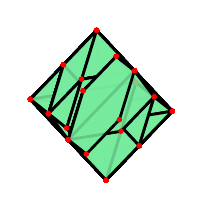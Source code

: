 % polymake for aryaman
% Fri Nov  4 19:05:17 2022
% unnamed

\begin{tikzpicture}[x  = {(0.9cm,-0.076cm)},
                    y  = {(-0.06cm,0.95cm)},
                    z  = {(-0.44cm,-0.29cm)},
                    scale = 1,
                    color = {lightgray}]


  % POINTS STYLE
  \definecolor{pointcolor_unnamed__1}{rgb}{ 1,0,0 }
  \tikzstyle{pointstyle_unnamed__1} = [fill=pointcolor_unnamed__1]

  % DEF POINTS
  \coordinate (v0_unnamed__1) at (0, 0.5, -0.5);
  \coordinate (v1_unnamed__1) at (0.5, 0, 0.5);
  \coordinate (v2_unnamed__1) at (0.5, 0.5, 0);
  \coordinate (v3_unnamed__1) at (0, -0.5, 0.5);
  \coordinate (v4_unnamed__1) at (-0.5, -0.5, 0);
  \coordinate (v5_unnamed__1) at (-0.5, 0, -0.5);


  % EDGES STYLE
  \definecolor{edgecolor_unnamed__1}{rgb}{ 0,0,0 }

  % FACES STYLE
  \definecolor{facetcolor_unnamed__1}{rgb}{ 0.467,0.925,0.62 }

  \tikzstyle{facestyle_unnamed__1} = [fill=facetcolor_unnamed__1, fill opacity=0.85, draw=edgecolor_unnamed__1, line width=1 pt, line cap=round, line join=round]


  % FACES and EDGES and POINTS in the right order
  \draw[facestyle_unnamed__1] (v3_unnamed__1) -- (v1_unnamed__1) -- (v2_unnamed__1) -- (v0_unnamed__1) -- (v5_unnamed__1) -- (v4_unnamed__1) -- (v3_unnamed__1) -- cycle;


  %POINTS
  \fill[pointcolor_unnamed__1] (v3_unnamed__1) circle (1 pt);
  \fill[pointcolor_unnamed__1] (v1_unnamed__1) circle (1 pt);
  \fill[pointcolor_unnamed__1] (v2_unnamed__1) circle (1 pt);
  \fill[pointcolor_unnamed__1] (v0_unnamed__1) circle (1 pt);
  \fill[pointcolor_unnamed__1] (v5_unnamed__1) circle (1 pt);
  \fill[pointcolor_unnamed__1] (v4_unnamed__1) circle (1 pt);


  %FACETS

  % POINTS STYLE
  \definecolor{pointcolor_unnamed__2}{rgb}{ 1,0,0 }
  \tikzstyle{pointstyle_unnamed__2} = [fill=pointcolor_unnamed__2]

  % DEF POINTS
  \coordinate (v0_unnamed__2) at (-0.5, 0, -0.5);
  \coordinate (v1_unnamed__2) at (0.5, 0, 0.5);
  \coordinate (v2_unnamed__2) at (0, 1, 0);
  \coordinate (v3_unnamed__2) at (0.5, 0.5, 0);
  \coordinate (v4_unnamed__2) at (0, 0.5, -0.5);
  \coordinate (v5_unnamed__2) at (0, 0.5, 0.5);
  \coordinate (v6_unnamed__2) at (-0.5, 0.5, 0);


  % EDGES STYLE
  \definecolor{edgecolor_unnamed__2}{rgb}{ 0,0,0 }

  % FACES STYLE
  \definecolor{facetcolor_unnamed__2}{rgb}{ 0.467,0.925,0.62 }

  \tikzstyle{facestyle_unnamed__2} = [fill=facetcolor_unnamed__2, fill opacity=0.85, draw=edgecolor_unnamed__2, line width=1 pt, line cap=round, line join=round]


  % FACES and EDGES and POINTS in the right order
  \draw[facestyle_unnamed__2] (v2_unnamed__2) -- (v3_unnamed__2) -- (v4_unnamed__2) -- (v2_unnamed__2) -- cycle;
  \draw[facestyle_unnamed__2] (v3_unnamed__2) -- (v1_unnamed__2) -- (v0_unnamed__2) -- (v4_unnamed__2) -- (v3_unnamed__2) -- cycle;
  \draw[facestyle_unnamed__2] (v0_unnamed__2) -- (v6_unnamed__2) -- (v2_unnamed__2) -- (v4_unnamed__2) -- (v0_unnamed__2) -- cycle;


  %POINTS
  \fill[pointcolor_unnamed__2] (v4_unnamed__2) circle (1 pt);


  %FACETS
  \draw[facestyle_unnamed__2] (v0_unnamed__2) -- (v1_unnamed__2) -- (v5_unnamed__2) -- (v6_unnamed__2) -- (v0_unnamed__2) -- cycle;


  %POINTS
  \fill[pointcolor_unnamed__2] (v0_unnamed__2) circle (1 pt);


  %FACETS
  \draw[facestyle_unnamed__2] (v6_unnamed__2) -- (v5_unnamed__2) -- (v2_unnamed__2) -- (v6_unnamed__2) -- cycle;


  %POINTS
  \fill[pointcolor_unnamed__2] (v6_unnamed__2) circle (1 pt);


  %FACETS
  \draw[facestyle_unnamed__2] (v5_unnamed__2) -- (v1_unnamed__2) -- (v3_unnamed__2) -- (v2_unnamed__2) -- (v5_unnamed__2) -- cycle;


  %POINTS
  \fill[pointcolor_unnamed__2] (v5_unnamed__2) circle (1 pt);
  \fill[pointcolor_unnamed__2] (v1_unnamed__2) circle (1 pt);
  \fill[pointcolor_unnamed__2] (v3_unnamed__2) circle (1 pt);
  \fill[pointcolor_unnamed__2] (v2_unnamed__2) circle (1 pt);


  %FACETS

  % POINTS STYLE
  \definecolor{pointcolor_unnamed__3}{rgb}{ 1,0,0 }
  \tikzstyle{pointstyle_unnamed__3} = [fill=pointcolor_unnamed__3]

  % DEF POINTS
  \coordinate (v0_unnamed__3) at (0, 0, 0);
  \coordinate (v1_unnamed__3) at (0, 0, 1);
  \coordinate (v2_unnamed__3) at (0.5, 0.5, 0);
  \coordinate (v3_unnamed__3) at (0.5, 0, 0.5);
  \coordinate (v4_unnamed__3) at (0, 1, 0);
  \coordinate (v5_unnamed__3) at (-0.5, 0.5, 0);
  \coordinate (v6_unnamed__3) at (-0.5, 0, 0.5);


  % EDGES STYLE
  \definecolor{edgecolor_unnamed__3}{rgb}{ 0,0,0 }

  % FACES STYLE
  \definecolor{facetcolor_unnamed__3}{rgb}{ 0.467,0.925,0.62 }

  \tikzstyle{facestyle_unnamed__3} = [fill=facetcolor_unnamed__3, fill opacity=0.85, draw=edgecolor_unnamed__3, line width=1 pt, line cap=round, line join=round]


  % FACES and EDGES and POINTS in the right order
  \draw[facestyle_unnamed__3] (v1_unnamed__3) -- (v6_unnamed__3) -- (v0_unnamed__3) -- (v3_unnamed__3) -- (v1_unnamed__3) -- cycle;
  \draw[facestyle_unnamed__3] (v0_unnamed__3) -- (v2_unnamed__3) -- (v3_unnamed__3) -- (v0_unnamed__3) -- cycle;
  \draw[facestyle_unnamed__3] (v6_unnamed__3) -- (v5_unnamed__3) -- (v0_unnamed__3) -- (v6_unnamed__3) -- cycle;
  \draw[facestyle_unnamed__3] (v0_unnamed__3) -- (v5_unnamed__3) -- (v4_unnamed__3) -- (v2_unnamed__3) -- (v0_unnamed__3) -- cycle;


  %POINTS
  \fill[pointcolor_unnamed__3] (v0_unnamed__3) circle (1 pt);


  %FACETS
  \draw[facestyle_unnamed__3] (v4_unnamed__3) -- (v5_unnamed__3) -- (v6_unnamed__3) -- (v1_unnamed__3) -- (v4_unnamed__3) -- cycle;


  %POINTS
  \fill[pointcolor_unnamed__3] (v5_unnamed__3) circle (1 pt);
  \fill[pointcolor_unnamed__3] (v6_unnamed__3) circle (1 pt);


  %FACETS
  \draw[facestyle_unnamed__3] (v2_unnamed__3) -- (v4_unnamed__3) -- (v1_unnamed__3) -- (v3_unnamed__3) -- (v2_unnamed__3) -- cycle;


  %POINTS
  \fill[pointcolor_unnamed__3] (v2_unnamed__3) circle (1 pt);
  \fill[pointcolor_unnamed__3] (v4_unnamed__3) circle (1 pt);
  \fill[pointcolor_unnamed__3] (v1_unnamed__3) circle (1 pt);
  \fill[pointcolor_unnamed__3] (v3_unnamed__3) circle (1 pt);


  %FACETS

  % POINTS STYLE
  \definecolor{pointcolor_unnamed__4}{rgb}{ 1,0,0 }
  \tikzstyle{pointstyle_unnamed__4} = [fill=pointcolor_unnamed__4]

  % DEF POINTS
  \coordinate (v0_unnamed__4) at (-0.5, -0.5, 0);
  \coordinate (v1_unnamed__4) at (0.5, 0.5, 0);
  \coordinate (v2_unnamed__4) at (0.5, 0, 0.5);
  \coordinate (v3_unnamed__4) at (0, 0.5, 0.5);
  \coordinate (v4_unnamed__4) at (-0.5, 0, 0.5);
  \coordinate (v5_unnamed__4) at (0, 0, 1);
  \coordinate (v6_unnamed__4) at (0, -0.5, 0.5);


  % EDGES STYLE
  \definecolor{edgecolor_unnamed__4}{rgb}{ 0,0,0 }

  % FACES STYLE
  \definecolor{facetcolor_unnamed__4}{rgb}{ 0.467,0.925,0.62 }

  \tikzstyle{facestyle_unnamed__4} = [fill=facetcolor_unnamed__4, fill opacity=0.85, draw=edgecolor_unnamed__4, line width=1 pt, line cap=round, line join=round]


  % FACES and EDGES and POINTS in the right order
  \draw[facestyle_unnamed__4] (v0_unnamed__4) -- (v1_unnamed__4) -- (v2_unnamed__4) -- (v6_unnamed__4) -- (v0_unnamed__4) -- cycle;
  \draw[facestyle_unnamed__4] (v3_unnamed__4) -- (v1_unnamed__4) -- (v0_unnamed__4) -- (v4_unnamed__4) -- (v3_unnamed__4) -- cycle;
  \draw[facestyle_unnamed__4] (v0_unnamed__4) -- (v6_unnamed__4) -- (v5_unnamed__4) -- (v4_unnamed__4) -- (v0_unnamed__4) -- cycle;


  %POINTS
  \fill[pointcolor_unnamed__4] (v0_unnamed__4) circle (1 pt);


  %FACETS
  \draw[facestyle_unnamed__4] (v5_unnamed__4) -- (v3_unnamed__4) -- (v4_unnamed__4) -- (v5_unnamed__4) -- cycle;


  %POINTS
  \fill[pointcolor_unnamed__4] (v4_unnamed__4) circle (1 pt);


  %FACETS
  \draw[facestyle_unnamed__4] (v6_unnamed__4) -- (v2_unnamed__4) -- (v5_unnamed__4) -- (v6_unnamed__4) -- cycle;


  %POINTS
  \fill[pointcolor_unnamed__4] (v6_unnamed__4) circle (1 pt);


  %FACETS
  \draw[facestyle_unnamed__4] (v2_unnamed__4) -- (v1_unnamed__4) -- (v3_unnamed__4) -- (v5_unnamed__4) -- (v2_unnamed__4) -- cycle;


  %POINTS
  \fill[pointcolor_unnamed__4] (v2_unnamed__4) circle (1 pt);
  \fill[pointcolor_unnamed__4] (v1_unnamed__4) circle (1 pt);
  \fill[pointcolor_unnamed__4] (v3_unnamed__4) circle (1 pt);
  \fill[pointcolor_unnamed__4] (v5_unnamed__4) circle (1 pt);


  %FACETS

  % POINTS STYLE
  \definecolor{pointcolor_unnamed__5}{rgb}{ 1,0,0 }
  \tikzstyle{pointstyle_unnamed__5} = [fill=pointcolor_unnamed__5]

  % DEF POINTS
  \coordinate (v0_unnamed__5) at (-0.5, -0.5, 0);
  \coordinate (v1_unnamed__5) at (-1, 0, 0);
  \coordinate (v2_unnamed__5) at (0, 0.5, 0.5);
  \coordinate (v3_unnamed__5) at (-0.5, 0.5, 0);
  \coordinate (v4_unnamed__5) at (0, 0, 0);
  \coordinate (v5_unnamed__5) at (0, 0, 1);
  \coordinate (v6_unnamed__5) at (0, -0.5, 0.5);


  % EDGES STYLE
  \definecolor{edgecolor_unnamed__5}{rgb}{ 0,0,0 }

  % FACES STYLE
  \definecolor{facetcolor_unnamed__5}{rgb}{ 0.467,0.925,0.62 }

  \tikzstyle{facestyle_unnamed__5} = [fill=facetcolor_unnamed__5, fill opacity=0.85, draw=edgecolor_unnamed__5, line width=1 pt, line cap=round, line join=round]


  % FACES and EDGES and POINTS in the right order
  \draw[facestyle_unnamed__5] (v2_unnamed__5) -- (v4_unnamed__5) -- (v3_unnamed__5) -- (v2_unnamed__5) -- cycle;
  \draw[facestyle_unnamed__5] (v0_unnamed__5) -- (v4_unnamed__5) -- (v6_unnamed__5) -- (v0_unnamed__5) -- cycle;
  \draw[facestyle_unnamed__5] (v0_unnamed__5) -- (v1_unnamed__5) -- (v3_unnamed__5) -- (v4_unnamed__5) -- (v0_unnamed__5) -- cycle;
  \draw[facestyle_unnamed__5] (v0_unnamed__5) -- (v6_unnamed__5) -- (v5_unnamed__5) -- (v1_unnamed__5) -- (v0_unnamed__5) -- cycle;


  %POINTS
  \fill[pointcolor_unnamed__5] (v0_unnamed__5) circle (1 pt);


  %FACETS
  \draw[facestyle_unnamed__5] (v6_unnamed__5) -- (v4_unnamed__5) -- (v2_unnamed__5) -- (v5_unnamed__5) -- (v6_unnamed__5) -- cycle;


  %POINTS
  \fill[pointcolor_unnamed__5] (v6_unnamed__5) circle (1 pt);
  \fill[pointcolor_unnamed__5] (v4_unnamed__5) circle (1 pt);


  %FACETS
  \draw[facestyle_unnamed__5] (v5_unnamed__5) -- (v2_unnamed__5) -- (v3_unnamed__5) -- (v1_unnamed__5) -- (v5_unnamed__5) -- cycle;


  %POINTS
  \fill[pointcolor_unnamed__5] (v5_unnamed__5) circle (1 pt);
  \fill[pointcolor_unnamed__5] (v2_unnamed__5) circle (1 pt);
  \fill[pointcolor_unnamed__5] (v3_unnamed__5) circle (1 pt);
  \fill[pointcolor_unnamed__5] (v1_unnamed__5) circle (1 pt);


  %FACETS

  % POINTS STYLE
  \definecolor{pointcolor_unnamed__6}{rgb}{ 1,0,0 }
  \tikzstyle{pointstyle_unnamed__6} = [fill=pointcolor_unnamed__6]

  % DEF POINTS
  \coordinate (v0_unnamed__6) at (-1, 0, 0);
  \coordinate (v1_unnamed__6) at (0, 0.5, -0.5);
  \coordinate (v2_unnamed__6) at (-0.5, 0.5, 0);
  \coordinate (v3_unnamed__6) at (0, -0.5, 0.5);
  \coordinate (v4_unnamed__6) at (-0.5, 0, 0.5);
  \coordinate (v5_unnamed__6) at (-0.5, -0.5, 0);
  \coordinate (v6_unnamed__6) at (-0.5, 0, -0.5);


  % EDGES STYLE
  \definecolor{edgecolor_unnamed__6}{rgb}{ 0,0,0 }

  % FACES STYLE
  \definecolor{facetcolor_unnamed__6}{rgb}{ 0.467,0.925,0.62 }

  \tikzstyle{facestyle_unnamed__6} = [fill=facetcolor_unnamed__6, fill opacity=0.85, draw=edgecolor_unnamed__6, line width=1 pt, line cap=round, line join=round]


  % FACES and EDGES and POINTS in the right order
  \draw[facestyle_unnamed__6] (v1_unnamed__6) -- (v3_unnamed__6) -- (v5_unnamed__6) -- (v6_unnamed__6) -- (v1_unnamed__6) -- cycle;
  \draw[facestyle_unnamed__6] (v1_unnamed__6) -- (v6_unnamed__6) -- (v0_unnamed__6) -- (v2_unnamed__6) -- (v1_unnamed__6) -- cycle;
  \draw[facestyle_unnamed__6] (v6_unnamed__6) -- (v5_unnamed__6) -- (v0_unnamed__6) -- (v6_unnamed__6) -- cycle;


  %POINTS
  \fill[pointcolor_unnamed__6] (v6_unnamed__6) circle (1 pt);


  %FACETS
  \draw[facestyle_unnamed__6] (v5_unnamed__6) -- (v3_unnamed__6) -- (v4_unnamed__6) -- (v0_unnamed__6) -- (v5_unnamed__6) -- cycle;


  %POINTS
  \fill[pointcolor_unnamed__6] (v5_unnamed__6) circle (1 pt);


  %FACETS
  \draw[facestyle_unnamed__6] (v0_unnamed__6) -- (v4_unnamed__6) -- (v2_unnamed__6) -- (v0_unnamed__6) -- cycle;


  %POINTS
  \fill[pointcolor_unnamed__6] (v0_unnamed__6) circle (1 pt);


  %FACETS
  \draw[facestyle_unnamed__6] (v4_unnamed__6) -- (v3_unnamed__6) -- (v1_unnamed__6) -- (v2_unnamed__6) -- (v4_unnamed__6) -- cycle;


  %POINTS
  \fill[pointcolor_unnamed__6] (v4_unnamed__6) circle (1 pt);
  \fill[pointcolor_unnamed__6] (v3_unnamed__6) circle (1 pt);
  \fill[pointcolor_unnamed__6] (v1_unnamed__6) circle (1 pt);
  \fill[pointcolor_unnamed__6] (v2_unnamed__6) circle (1 pt);


  %FACETS

  % POINTS STYLE
  \definecolor{pointcolor_unnamed__7}{rgb}{ 1,0,0 }
  \tikzstyle{pointstyle_unnamed__7} = [fill=pointcolor_unnamed__7]

  % DEF POINTS
  \coordinate (v0_unnamed__7) at (-1, 0, 0);
  \coordinate (v1_unnamed__7) at (-0.5, 0, -0.5);
  \coordinate (v2_unnamed__7) at (0, 1, 0);
  \coordinate (v3_unnamed__7) at (0, 0.5, 0.5);
  \coordinate (v4_unnamed__7) at (0, 0, 0);
  \coordinate (v5_unnamed__7) at (-0.5, 0, 0.5);
  \coordinate (v6_unnamed__7) at (0, 0.5, -0.5);


  % EDGES STYLE
  \definecolor{edgecolor_unnamed__7}{rgb}{ 0,0,0 }

  % FACES STYLE
  \definecolor{facetcolor_unnamed__7}{rgb}{ 0.467,0.925,0.62 }

  \tikzstyle{facestyle_unnamed__7} = [fill=facetcolor_unnamed__7, fill opacity=0.85, draw=edgecolor_unnamed__7, line width=1 pt, line cap=round, line join=round]


  % FACES and EDGES and POINTS in the right order
  \draw[facestyle_unnamed__7] (v1_unnamed__7) -- (v4_unnamed__7) -- (v5_unnamed__7) -- (v0_unnamed__7) -- (v1_unnamed__7) -- cycle;
  \draw[facestyle_unnamed__7] (v6_unnamed__7) -- (v4_unnamed__7) -- (v1_unnamed__7) -- (v6_unnamed__7) -- cycle;
  \draw[facestyle_unnamed__7] (v2_unnamed__7) -- (v6_unnamed__7) -- (v1_unnamed__7) -- (v0_unnamed__7) -- (v2_unnamed__7) -- cycle;


  %POINTS
  \fill[pointcolor_unnamed__7] (v1_unnamed__7) circle (1 pt);


  %FACETS
  \draw[facestyle_unnamed__7] (v3_unnamed__7) -- (v4_unnamed__7) -- (v6_unnamed__7) -- (v2_unnamed__7) -- (v3_unnamed__7) -- cycle;


  %POINTS
  \fill[pointcolor_unnamed__7] (v6_unnamed__7) circle (1 pt);


  %FACETS
  \draw[facestyle_unnamed__7] (v3_unnamed__7) -- (v5_unnamed__7) -- (v4_unnamed__7) -- (v3_unnamed__7) -- cycle;


  %POINTS
  \fill[pointcolor_unnamed__7] (v4_unnamed__7) circle (1 pt);


  %FACETS
  \draw[facestyle_unnamed__7] (v3_unnamed__7) -- (v2_unnamed__7) -- (v0_unnamed__7) -- (v5_unnamed__7) -- (v3_unnamed__7) -- cycle;


  %POINTS
  \fill[pointcolor_unnamed__7] (v3_unnamed__7) circle (1 pt);
  \fill[pointcolor_unnamed__7] (v2_unnamed__7) circle (1 pt);
  \fill[pointcolor_unnamed__7] (v0_unnamed__7) circle (1 pt);
  \fill[pointcolor_unnamed__7] (v5_unnamed__7) circle (1 pt);


  %FACETS

  % POINTS STYLE
  \definecolor{pointcolor_unnamed__8}{rgb}{ 1,0,0 }
  \tikzstyle{pointstyle_unnamed__8} = [fill=pointcolor_unnamed__8]

  % DEF POINTS
  \coordinate (v0_unnamed__8) at (-1, 0, 0);
  \coordinate (v1_unnamed__8) at (0, 0, 1);
  \coordinate (v2_unnamed__8) at (0, 0, 0);
  \coordinate (v3_unnamed__8) at (0, 1, 0);


  % EDGES STYLE
  \definecolor{edgecolor_unnamed__8}{rgb}{ 0,0,0 }

  % FACES STYLE
  \definecolor{facetcolor_unnamed__8}{rgb}{ 0.467,0.925,0.62 }

  \tikzstyle{facestyle_unnamed__8} = [fill=facetcolor_unnamed__8, fill opacity=0.85, draw=edgecolor_unnamed__8, line width=1 pt, line cap=round, line join=round]


  % FACES and EDGES and POINTS in the right order
  \draw[facestyle_unnamed__8] (v0_unnamed__8) -- (v2_unnamed__8) -- (v1_unnamed__8) -- (v0_unnamed__8) -- cycle;
  \draw[facestyle_unnamed__8] (v3_unnamed__8) -- (v2_unnamed__8) -- (v0_unnamed__8) -- (v3_unnamed__8) -- cycle;
  \draw[facestyle_unnamed__8] (v1_unnamed__8) -- (v2_unnamed__8) -- (v3_unnamed__8) -- (v1_unnamed__8) -- cycle;


  %POINTS
  \fill[pointcolor_unnamed__8] (v2_unnamed__8) circle (1 pt);


  %FACETS
  \draw[facestyle_unnamed__8] (v3_unnamed__8) -- (v0_unnamed__8) -- (v1_unnamed__8) -- (v3_unnamed__8) -- cycle;


  %POINTS
  \fill[pointcolor_unnamed__8] (v3_unnamed__8) circle (1 pt);
  \fill[pointcolor_unnamed__8] (v0_unnamed__8) circle (1 pt);
  \fill[pointcolor_unnamed__8] (v1_unnamed__8) circle (1 pt);


  %FACETS

  % POINTS STYLE
  \definecolor{pointcolor_unnamed__9}{rgb}{ 1,0,0 }
  \tikzstyle{pointstyle_unnamed__9} = [fill=pointcolor_unnamed__9]

  % DEF POINTS
  \coordinate (v0_unnamed__9) at (-0.5, 0, -0.5);
  \coordinate (v1_unnamed__9) at (0, -1, 0);
  \coordinate (v2_unnamed__9) at (0.5, 0, 0.5);
  \coordinate (v3_unnamed__9) at (0, -0.5, 0.5);
  \coordinate (v4_unnamed__9) at (0.5, -0.5, 0);
  \coordinate (v5_unnamed__9) at (0, -0.5, -0.5);
  \coordinate (v6_unnamed__9) at (-0.5, -0.5, 0);


  % EDGES STYLE
  \definecolor{edgecolor_unnamed__9}{rgb}{ 0,0,0 }

  % FACES STYLE
  \definecolor{facetcolor_unnamed__9}{rgb}{ 0.467,0.925,0.62 }

  \tikzstyle{facestyle_unnamed__9} = [fill=facetcolor_unnamed__9, fill opacity=0.85, draw=edgecolor_unnamed__9, line width=1 pt, line cap=round, line join=round]


  % FACES and EDGES and POINTS in the right order
  \draw[facestyle_unnamed__9] (v0_unnamed__9) -- (v2_unnamed__9) -- (v4_unnamed__9) -- (v5_unnamed__9) -- (v0_unnamed__9) -- cycle;
  \draw[facestyle_unnamed__9] (v5_unnamed__9) -- (v4_unnamed__9) -- (v1_unnamed__9) -- (v5_unnamed__9) -- cycle;
  \draw[facestyle_unnamed__9] (v0_unnamed__9) -- (v5_unnamed__9) -- (v1_unnamed__9) -- (v6_unnamed__9) -- (v0_unnamed__9) -- cycle;


  %POINTS
  \fill[pointcolor_unnamed__9] (v5_unnamed__9) circle (1 pt);


  %FACETS
  \draw[facestyle_unnamed__9] (v1_unnamed__9) -- (v3_unnamed__9) -- (v6_unnamed__9) -- (v1_unnamed__9) -- cycle;
  \draw[facestyle_unnamed__9] (v3_unnamed__9) -- (v2_unnamed__9) -- (v0_unnamed__9) -- (v6_unnamed__9) -- (v3_unnamed__9) -- cycle;


  %POINTS
  \fill[pointcolor_unnamed__9] (v0_unnamed__9) circle (1 pt);
  \fill[pointcolor_unnamed__9] (v6_unnamed__9) circle (1 pt);


  %FACETS
  \draw[facestyle_unnamed__9] (v4_unnamed__9) -- (v2_unnamed__9) -- (v3_unnamed__9) -- (v1_unnamed__9) -- (v4_unnamed__9) -- cycle;


  %POINTS
  \fill[pointcolor_unnamed__9] (v4_unnamed__9) circle (1 pt);
  \fill[pointcolor_unnamed__9] (v2_unnamed__9) circle (1 pt);
  \fill[pointcolor_unnamed__9] (v3_unnamed__9) circle (1 pt);
  \fill[pointcolor_unnamed__9] (v1_unnamed__9) circle (1 pt);


  %FACETS

  % POINTS STYLE
  \definecolor{pointcolor_unnamed__10}{rgb}{ 1,0,0 }
  \tikzstyle{pointstyle_unnamed__10} = [fill=pointcolor_unnamed__10]

  % DEF POINTS
  \coordinate (v0_unnamed__10) at (0, 0.5, 0.5);
  \coordinate (v1_unnamed__10) at (0.5, 0, 0.5);
  \coordinate (v2_unnamed__10) at (0.5, -0.5, 0);
  \coordinate (v3_unnamed__10) at (-0.5, 0.5, 0);
  \coordinate (v4_unnamed__10) at (-0.5, 0, -0.5);
  \coordinate (v5_unnamed__10) at (0, -0.5, -0.5);


  % EDGES STYLE
  \definecolor{edgecolor_unnamed__10}{rgb}{ 0,0,0 }

  % FACES STYLE
  \definecolor{facetcolor_unnamed__10}{rgb}{ 0.467,0.925,0.62 }

  \tikzstyle{facestyle_unnamed__10} = [fill=facetcolor_unnamed__10, fill opacity=0.85, draw=edgecolor_unnamed__10, line width=1 pt, line cap=round, line join=round]


  % FACES and EDGES and POINTS in the right order
  \draw[facestyle_unnamed__10] (v0_unnamed__10) -- (v1_unnamed__10) -- (v2_unnamed__10) -- (v5_unnamed__10) -- (v4_unnamed__10) -- (v3_unnamed__10) -- (v0_unnamed__10) -- cycle;


  %POINTS
  \fill[pointcolor_unnamed__10] (v0_unnamed__10) circle (1 pt);
  \fill[pointcolor_unnamed__10] (v1_unnamed__10) circle (1 pt);
  \fill[pointcolor_unnamed__10] (v2_unnamed__10) circle (1 pt);
  \fill[pointcolor_unnamed__10] (v5_unnamed__10) circle (1 pt);
  \fill[pointcolor_unnamed__10] (v4_unnamed__10) circle (1 pt);
  \fill[pointcolor_unnamed__10] (v3_unnamed__10) circle (1 pt);


  %FACETS

  % POINTS STYLE
  \definecolor{pointcolor_unnamed__11}{rgb}{ 1,0,0 }
  \tikzstyle{pointstyle_unnamed__11} = [fill=pointcolor_unnamed__11]

  % DEF POINTS
  \coordinate (v0_unnamed__11) at (-0.5, 0.5, 0);
  \coordinate (v1_unnamed__11) at (0.5, -0.5, 0);
  \coordinate (v2_unnamed__11) at (0, 0, 1);
  \coordinate (v3_unnamed__11) at (0.5, 0, 0.5);
  \coordinate (v4_unnamed__11) at (0, 0.5, 0.5);
  \coordinate (v5_unnamed__11) at (0, -0.5, 0.5);
  \coordinate (v6_unnamed__11) at (-0.5, 0, 0.5);


  % EDGES STYLE
  \definecolor{edgecolor_unnamed__11}{rgb}{ 0,0,0 }

  % FACES STYLE
  \definecolor{facetcolor_unnamed__11}{rgb}{ 0.467,0.925,0.62 }

  \tikzstyle{facestyle_unnamed__11} = [fill=facetcolor_unnamed__11, fill opacity=0.85, draw=edgecolor_unnamed__11, line width=1 pt, line cap=round, line join=round]


  % FACES and EDGES and POINTS in the right order
  \draw[facestyle_unnamed__11] (v3_unnamed__11) -- (v1_unnamed__11) -- (v0_unnamed__11) -- (v4_unnamed__11) -- (v3_unnamed__11) -- cycle;
  \draw[facestyle_unnamed__11] (v0_unnamed__11) -- (v1_unnamed__11) -- (v5_unnamed__11) -- (v6_unnamed__11) -- (v0_unnamed__11) -- cycle;
  \draw[facestyle_unnamed__11] (v6_unnamed__11) -- (v5_unnamed__11) -- (v2_unnamed__11) -- (v6_unnamed__11) -- cycle;
  \draw[facestyle_unnamed__11] (v0_unnamed__11) -- (v6_unnamed__11) -- (v2_unnamed__11) -- (v4_unnamed__11) -- (v0_unnamed__11) -- cycle;


  %POINTS
  \fill[pointcolor_unnamed__11] (v0_unnamed__11) circle (1 pt);
  \fill[pointcolor_unnamed__11] (v6_unnamed__11) circle (1 pt);


  %FACETS
  \draw[facestyle_unnamed__11] (v5_unnamed__11) -- (v1_unnamed__11) -- (v3_unnamed__11) -- (v2_unnamed__11) -- (v5_unnamed__11) -- cycle;


  %POINTS
  \fill[pointcolor_unnamed__11] (v5_unnamed__11) circle (1 pt);
  \fill[pointcolor_unnamed__11] (v1_unnamed__11) circle (1 pt);


  %FACETS
  \draw[facestyle_unnamed__11] (v2_unnamed__11) -- (v3_unnamed__11) -- (v4_unnamed__11) -- (v2_unnamed__11) -- cycle;


  %POINTS
  \fill[pointcolor_unnamed__11] (v2_unnamed__11) circle (1 pt);
  \fill[pointcolor_unnamed__11] (v3_unnamed__11) circle (1 pt);
  \fill[pointcolor_unnamed__11] (v4_unnamed__11) circle (1 pt);


  %FACETS

  % POINTS STYLE
  \definecolor{pointcolor_unnamed__12}{rgb}{ 1,0,0 }
  \tikzstyle{pointstyle_unnamed__12} = [fill=pointcolor_unnamed__12]

  % DEF POINTS
  \coordinate (v0_unnamed__12) at (-0.5, -0.5, 0);
  \coordinate (v1_unnamed__12) at (0, -1, 0);
  \coordinate (v2_unnamed__12) at (0.5, -0.5, 0);
  \coordinate (v3_unnamed__12) at (0.5, 0, 0.5);
  \coordinate (v4_unnamed__12) at (0, 0, 0);
  \coordinate (v5_unnamed__12) at (-0.5, 0, 0.5);
  \coordinate (v6_unnamed__12) at (0, 0, 1);


  % EDGES STYLE
  \definecolor{edgecolor_unnamed__12}{rgb}{ 0,0,0 }

  % FACES STYLE
  \definecolor{facetcolor_unnamed__12}{rgb}{ 0.467,0.925,0.62 }

  \tikzstyle{facestyle_unnamed__12} = [fill=facetcolor_unnamed__12, fill opacity=0.85, draw=edgecolor_unnamed__12, line width=1 pt, line cap=round, line join=round]


  % FACES and EDGES and POINTS in the right order
  \draw[facestyle_unnamed__12] (v4_unnamed__12) -- (v3_unnamed__12) -- (v2_unnamed__12) -- (v4_unnamed__12) -- cycle;
  \draw[facestyle_unnamed__12] (v0_unnamed__12) -- (v5_unnamed__12) -- (v4_unnamed__12) -- (v0_unnamed__12) -- cycle;
  \draw[facestyle_unnamed__12] (v1_unnamed__12) -- (v0_unnamed__12) -- (v4_unnamed__12) -- (v2_unnamed__12) -- (v1_unnamed__12) -- cycle;
  \draw[facestyle_unnamed__12] (v6_unnamed__12) -- (v5_unnamed__12) -- (v0_unnamed__12) -- (v1_unnamed__12) -- (v6_unnamed__12) -- cycle;


  %POINTS
  \fill[pointcolor_unnamed__12] (v0_unnamed__12) circle (1 pt);


  %FACETS
  \draw[facestyle_unnamed__12] (v4_unnamed__12) -- (v5_unnamed__12) -- (v6_unnamed__12) -- (v3_unnamed__12) -- (v4_unnamed__12) -- cycle;


  %POINTS
  \fill[pointcolor_unnamed__12] (v4_unnamed__12) circle (1 pt);
  \fill[pointcolor_unnamed__12] (v5_unnamed__12) circle (1 pt);


  %FACETS
  \draw[facestyle_unnamed__12] (v3_unnamed__12) -- (v6_unnamed__12) -- (v1_unnamed__12) -- (v2_unnamed__12) -- (v3_unnamed__12) -- cycle;


  %POINTS
  \fill[pointcolor_unnamed__12] (v3_unnamed__12) circle (1 pt);
  \fill[pointcolor_unnamed__12] (v6_unnamed__12) circle (1 pt);
  \fill[pointcolor_unnamed__12] (v1_unnamed__12) circle (1 pt);
  \fill[pointcolor_unnamed__12] (v2_unnamed__12) circle (1 pt);


  %FACETS

  % POINTS STYLE
  \definecolor{pointcolor_unnamed__13}{rgb}{ 1,0,0 }
  \tikzstyle{pointstyle_unnamed__13} = [fill=pointcolor_unnamed__13]

  % DEF POINTS
  \coordinate (v0_unnamed__13) at (-1, 0, 0);
  \coordinate (v1_unnamed__13) at (0, -1, 0);
  \coordinate (v2_unnamed__13) at (0, 0, 1);
  \coordinate (v3_unnamed__13) at (0, 0, 0);


  % EDGES STYLE
  \definecolor{edgecolor_unnamed__13}{rgb}{ 0,0,0 }

  % FACES STYLE
  \definecolor{facetcolor_unnamed__13}{rgb}{ 0.467,0.925,0.62 }

  \tikzstyle{facestyle_unnamed__13} = [fill=facetcolor_unnamed__13, fill opacity=0.85, draw=edgecolor_unnamed__13, line width=1 pt, line cap=round, line join=round]


  % FACES and EDGES and POINTS in the right order
  \draw[facestyle_unnamed__13] (v0_unnamed__13) -- (v3_unnamed__13) -- (v1_unnamed__13) -- (v0_unnamed__13) -- cycle;
  \draw[facestyle_unnamed__13] (v2_unnamed__13) -- (v0_unnamed__13) -- (v1_unnamed__13) -- (v2_unnamed__13) -- cycle;
  \draw[facestyle_unnamed__13] (v2_unnamed__13) -- (v3_unnamed__13) -- (v0_unnamed__13) -- (v2_unnamed__13) -- cycle;


  %POINTS
  \fill[pointcolor_unnamed__13] (v0_unnamed__13) circle (1 pt);


  %FACETS
  \draw[facestyle_unnamed__13] (v1_unnamed__13) -- (v3_unnamed__13) -- (v2_unnamed__13) -- (v1_unnamed__13) -- cycle;


  %POINTS
  \fill[pointcolor_unnamed__13] (v1_unnamed__13) circle (1 pt);
  \fill[pointcolor_unnamed__13] (v3_unnamed__13) circle (1 pt);
  \fill[pointcolor_unnamed__13] (v2_unnamed__13) circle (1 pt);


  %FACETS

  % POINTS STYLE
  \definecolor{pointcolor_unnamed__14}{rgb}{ 1,0,0 }
  \tikzstyle{pointstyle_unnamed__14} = [fill=pointcolor_unnamed__14]

  % DEF POINTS
  \coordinate (v0_unnamed__14) at (0, -1, 0);
  \coordinate (v1_unnamed__14) at (-1, 0, 0);
  \coordinate (v2_unnamed__14) at (0, -0.5, -0.5);
  \coordinate (v3_unnamed__14) at (-0.5, 0, -0.5);
  \coordinate (v4_unnamed__14) at (-0.5, 0, 0.5);
  \coordinate (v5_unnamed__14) at (0, -0.5, 0.5);
  \coordinate (v6_unnamed__14) at (0, 0, 0);


  % EDGES STYLE
  \definecolor{edgecolor_unnamed__14}{rgb}{ 0,0,0 }

  % FACES STYLE
  \definecolor{facetcolor_unnamed__14}{rgb}{ 0.467,0.925,0.62 }

  \tikzstyle{facestyle_unnamed__14} = [fill=facetcolor_unnamed__14, fill opacity=0.85, draw=edgecolor_unnamed__14, line width=1 pt, line cap=round, line join=round]


  % FACES and EDGES and POINTS in the right order
  \draw[facestyle_unnamed__14] (v3_unnamed__14) -- (v6_unnamed__14) -- (v2_unnamed__14) -- (v3_unnamed__14) -- cycle;
  \draw[facestyle_unnamed__14] (v3_unnamed__14) -- (v2_unnamed__14) -- (v0_unnamed__14) -- (v1_unnamed__14) -- (v3_unnamed__14) -- cycle;
  \draw[facestyle_unnamed__14] (v0_unnamed__14) -- (v5_unnamed__14) -- (v4_unnamed__14) -- (v1_unnamed__14) -- (v0_unnamed__14) -- cycle;
  \draw[facestyle_unnamed__14] (v3_unnamed__14) -- (v1_unnamed__14) -- (v4_unnamed__14) -- (v6_unnamed__14) -- (v3_unnamed__14) -- cycle;


  %POINTS
  \fill[pointcolor_unnamed__14] (v3_unnamed__14) circle (1 pt);
  \fill[pointcolor_unnamed__14] (v1_unnamed__14) circle (1 pt);


  %FACETS
  \draw[facestyle_unnamed__14] (v2_unnamed__14) -- (v6_unnamed__14) -- (v5_unnamed__14) -- (v0_unnamed__14) -- (v2_unnamed__14) -- cycle;


  %POINTS
  \fill[pointcolor_unnamed__14] (v2_unnamed__14) circle (1 pt);
  \fill[pointcolor_unnamed__14] (v0_unnamed__14) circle (1 pt);


  %FACETS
  \draw[facestyle_unnamed__14] (v5_unnamed__14) -- (v6_unnamed__14) -- (v4_unnamed__14) -- (v5_unnamed__14) -- cycle;


  %POINTS
  \fill[pointcolor_unnamed__14] (v5_unnamed__14) circle (1 pt);
  \fill[pointcolor_unnamed__14] (v6_unnamed__14) circle (1 pt);
  \fill[pointcolor_unnamed__14] (v4_unnamed__14) circle (1 pt);


  %FACETS

  % POINTS STYLE
  \definecolor{pointcolor_unnamed__15}{rgb}{ 1,0,0 }
  \tikzstyle{pointstyle_unnamed__15} = [fill=pointcolor_unnamed__15]

  % DEF POINTS
  \coordinate (v0_unnamed__15) at (0, -0.5, -0.5);
  \coordinate (v1_unnamed__15) at (-1, 0, 0);
  \coordinate (v2_unnamed__15) at (-0.5, 0.5, 0);
  \coordinate (v3_unnamed__15) at (-0.5, 0, 0.5);
  \coordinate (v4_unnamed__15) at (0, 0.5, 0.5);
  \coordinate (v5_unnamed__15) at (-0.5, -0.5, 0);
  \coordinate (v6_unnamed__15) at (-0.5, 0, -0.5);


  % EDGES STYLE
  \definecolor{edgecolor_unnamed__15}{rgb}{ 0,0,0 }

  % FACES STYLE
  \definecolor{facetcolor_unnamed__15}{rgb}{ 0.467,0.925,0.62 }

  \tikzstyle{facestyle_unnamed__15} = [fill=facetcolor_unnamed__15, fill opacity=0.85, draw=edgecolor_unnamed__15, line width=1 pt, line cap=round, line join=round]


  % FACES and EDGES and POINTS in the right order
  \draw[facestyle_unnamed__15] (v4_unnamed__15) -- (v0_unnamed__15) -- (v6_unnamed__15) -- (v2_unnamed__15) -- (v4_unnamed__15) -- cycle;
  \draw[facestyle_unnamed__15] (v2_unnamed__15) -- (v6_unnamed__15) -- (v1_unnamed__15) -- (v2_unnamed__15) -- cycle;
  \draw[facestyle_unnamed__15] (v6_unnamed__15) -- (v0_unnamed__15) -- (v5_unnamed__15) -- (v1_unnamed__15) -- (v6_unnamed__15) -- cycle;


  %POINTS
  \fill[pointcolor_unnamed__15] (v6_unnamed__15) circle (1 pt);


  %FACETS
  \draw[facestyle_unnamed__15] (v1_unnamed__15) -- (v5_unnamed__15) -- (v3_unnamed__15) -- (v1_unnamed__15) -- cycle;
  \draw[facestyle_unnamed__15] (v5_unnamed__15) -- (v0_unnamed__15) -- (v4_unnamed__15) -- (v3_unnamed__15) -- (v5_unnamed__15) -- cycle;


  %POINTS
  \fill[pointcolor_unnamed__15] (v5_unnamed__15) circle (1 pt);
  \fill[pointcolor_unnamed__15] (v0_unnamed__15) circle (1 pt);


  %FACETS
  \draw[facestyle_unnamed__15] (v4_unnamed__15) -- (v2_unnamed__15) -- (v1_unnamed__15) -- (v3_unnamed__15) -- (v4_unnamed__15) -- cycle;


  %POINTS
  \fill[pointcolor_unnamed__15] (v4_unnamed__15) circle (1 pt);
  \fill[pointcolor_unnamed__15] (v2_unnamed__15) circle (1 pt);
  \fill[pointcolor_unnamed__15] (v1_unnamed__15) circle (1 pt);
  \fill[pointcolor_unnamed__15] (v3_unnamed__15) circle (1 pt);


  %FACETS

  % POINTS STYLE
  \definecolor{pointcolor_unnamed__16}{rgb}{ 1,0,0 }
  \tikzstyle{pointstyle_unnamed__16} = [fill=pointcolor_unnamed__16]

  % DEF POINTS
  \coordinate (v0_unnamed__16) at (-0.5, -0.5, 0);
  \coordinate (v1_unnamed__16) at (-1, 0, 0);
  \coordinate (v2_unnamed__16) at (0, 0.5, 0.5);
  \coordinate (v3_unnamed__16) at (-0.5, 0.5, 0);
  \coordinate (v4_unnamed__16) at (0, 0, 0);
  \coordinate (v5_unnamed__16) at (0, 0, 1);
  \coordinate (v6_unnamed__16) at (0, -0.5, 0.5);


  % EDGES STYLE
  \definecolor{edgecolor_unnamed__16}{rgb}{ 0,0,0 }

  % FACES STYLE
  \definecolor{facetcolor_unnamed__16}{rgb}{ 0.467,0.925,0.62 }

  \tikzstyle{facestyle_unnamed__16} = [fill=facetcolor_unnamed__16, fill opacity=0.85, draw=edgecolor_unnamed__16, line width=1 pt, line cap=round, line join=round]


  % FACES and EDGES and POINTS in the right order
  \draw[facestyle_unnamed__16] (v2_unnamed__16) -- (v4_unnamed__16) -- (v3_unnamed__16) -- (v2_unnamed__16) -- cycle;
  \draw[facestyle_unnamed__16] (v6_unnamed__16) -- (v0_unnamed__16) -- (v4_unnamed__16) -- (v6_unnamed__16) -- cycle;
  \draw[facestyle_unnamed__16] (v3_unnamed__16) -- (v4_unnamed__16) -- (v0_unnamed__16) -- (v1_unnamed__16) -- (v3_unnamed__16) -- cycle;
  \draw[facestyle_unnamed__16] (v6_unnamed__16) -- (v5_unnamed__16) -- (v1_unnamed__16) -- (v0_unnamed__16) -- (v6_unnamed__16) -- cycle;


  %POINTS
  \fill[pointcolor_unnamed__16] (v0_unnamed__16) circle (1 pt);


  %FACETS
  \draw[facestyle_unnamed__16] (v6_unnamed__16) -- (v4_unnamed__16) -- (v2_unnamed__16) -- (v5_unnamed__16) -- (v6_unnamed__16) -- cycle;


  %POINTS
  \fill[pointcolor_unnamed__16] (v6_unnamed__16) circle (1 pt);
  \fill[pointcolor_unnamed__16] (v4_unnamed__16) circle (1 pt);


  %FACETS
  \draw[facestyle_unnamed__16] (v5_unnamed__16) -- (v2_unnamed__16) -- (v3_unnamed__16) -- (v1_unnamed__16) -- (v5_unnamed__16) -- cycle;


  %POINTS
  \fill[pointcolor_unnamed__16] (v5_unnamed__16) circle (1 pt);
  \fill[pointcolor_unnamed__16] (v2_unnamed__16) circle (1 pt);
  \fill[pointcolor_unnamed__16] (v3_unnamed__16) circle (1 pt);
  \fill[pointcolor_unnamed__16] (v1_unnamed__16) circle (1 pt);


  %FACETS

  % POINTS STYLE
  \definecolor{pointcolor_unnamed__17}{rgb}{ 1,0,0 }
  \tikzstyle{pointstyle_unnamed__17} = [fill=pointcolor_unnamed__17]

  % DEF POINTS
  \coordinate (v0_unnamed__17) at (0, 0, -1);
  \coordinate (v1_unnamed__17) at (-0.5, 0, -0.5);
  \coordinate (v2_unnamed__17) at (0, -1, 0);
  \coordinate (v3_unnamed__17) at (-0.5, -0.5, 0);
  \coordinate (v4_unnamed__17) at (0.5, 0, -0.5);
  \coordinate (v5_unnamed__17) at (0, 0, 0);
  \coordinate (v6_unnamed__17) at (0.5, -0.5, 0);


  % EDGES STYLE
  \definecolor{edgecolor_unnamed__17}{rgb}{ 0,0,0 }

  % FACES STYLE
  \definecolor{facetcolor_unnamed__17}{rgb}{ 0.467,0.925,0.62 }

  \tikzstyle{facestyle_unnamed__17} = [fill=facetcolor_unnamed__17, fill opacity=0.85, draw=edgecolor_unnamed__17, line width=1 pt, line cap=round, line join=round]


  % FACES and EDGES and POINTS in the right order
  \draw[facestyle_unnamed__17] (v0_unnamed__17) -- (v4_unnamed__17) -- (v6_unnamed__17) -- (v2_unnamed__17) -- (v0_unnamed__17) -- cycle;
  \draw[facestyle_unnamed__17] (v1_unnamed__17) -- (v0_unnamed__17) -- (v2_unnamed__17) -- (v3_unnamed__17) -- (v1_unnamed__17) -- cycle;
  \draw[facestyle_unnamed__17] (v1_unnamed__17) -- (v5_unnamed__17) -- (v4_unnamed__17) -- (v0_unnamed__17) -- (v1_unnamed__17) -- cycle;


  %POINTS
  \fill[pointcolor_unnamed__17] (v0_unnamed__17) circle (1 pt);


  %FACETS
  \draw[facestyle_unnamed__17] (v1_unnamed__17) -- (v3_unnamed__17) -- (v5_unnamed__17) -- (v1_unnamed__17) -- cycle;


  %POINTS
  \fill[pointcolor_unnamed__17] (v1_unnamed__17) circle (1 pt);


  %FACETS
  \draw[facestyle_unnamed__17] (v4_unnamed__17) -- (v5_unnamed__17) -- (v6_unnamed__17) -- (v4_unnamed__17) -- cycle;


  %POINTS
  \fill[pointcolor_unnamed__17] (v4_unnamed__17) circle (1 pt);


  %FACETS
  \draw[facestyle_unnamed__17] (v6_unnamed__17) -- (v5_unnamed__17) -- (v3_unnamed__17) -- (v2_unnamed__17) -- (v6_unnamed__17) -- cycle;


  %POINTS
  \fill[pointcolor_unnamed__17] (v6_unnamed__17) circle (1 pt);
  \fill[pointcolor_unnamed__17] (v5_unnamed__17) circle (1 pt);
  \fill[pointcolor_unnamed__17] (v3_unnamed__17) circle (1 pt);
  \fill[pointcolor_unnamed__17] (v2_unnamed__17) circle (1 pt);


  %FACETS

  % POINTS STYLE
  \definecolor{pointcolor_unnamed__18}{rgb}{ 1,0,0 }
  \tikzstyle{pointstyle_unnamed__18} = [fill=pointcolor_unnamed__18]

  % DEF POINTS
  \coordinate (v0_unnamed__18) at (0, 0, -1);
  \coordinate (v1_unnamed__18) at (0.5, -0.5, 0);
  \coordinate (v2_unnamed__18) at (0.5, 0, -0.5);
  \coordinate (v3_unnamed__18) at (0, 0.5, -0.5);
  \coordinate (v4_unnamed__18) at (-0.5, 0.5, 0);
  \coordinate (v5_unnamed__18) at (-0.5, 0, -0.5);
  \coordinate (v6_unnamed__18) at (0, -0.5, -0.5);


  % EDGES STYLE
  \definecolor{edgecolor_unnamed__18}{rgb}{ 0,0,0 }

  % FACES STYLE
  \definecolor{facetcolor_unnamed__18}{rgb}{ 0.467,0.925,0.62 }

  \tikzstyle{facestyle_unnamed__18} = [fill=facetcolor_unnamed__18, fill opacity=0.85, draw=edgecolor_unnamed__18, line width=1 pt, line cap=round, line join=round]


  % FACES and EDGES and POINTS in the right order
  \draw[facestyle_unnamed__18] (v0_unnamed__18) -- (v3_unnamed__18) -- (v2_unnamed__18) -- (v0_unnamed__18) -- cycle;
  \draw[facestyle_unnamed__18] (v1_unnamed__18) -- (v6_unnamed__18) -- (v0_unnamed__18) -- (v2_unnamed__18) -- (v1_unnamed__18) -- cycle;
  \draw[facestyle_unnamed__18] (v5_unnamed__18) -- (v4_unnamed__18) -- (v3_unnamed__18) -- (v0_unnamed__18) -- (v5_unnamed__18) -- cycle;
  \draw[facestyle_unnamed__18] (v6_unnamed__18) -- (v5_unnamed__18) -- (v0_unnamed__18) -- (v6_unnamed__18) -- cycle;


  %POINTS
  \fill[pointcolor_unnamed__18] (v0_unnamed__18) circle (1 pt);


  %FACETS
  \draw[facestyle_unnamed__18] (v1_unnamed__18) -- (v4_unnamed__18) -- (v5_unnamed__18) -- (v6_unnamed__18) -- (v1_unnamed__18) -- cycle;


  %POINTS
  \fill[pointcolor_unnamed__18] (v5_unnamed__18) circle (1 pt);
  \fill[pointcolor_unnamed__18] (v6_unnamed__18) circle (1 pt);


  %FACETS
  \draw[facestyle_unnamed__18] (v3_unnamed__18) -- (v4_unnamed__18) -- (v1_unnamed__18) -- (v2_unnamed__18) -- (v3_unnamed__18) -- cycle;


  %POINTS
  \fill[pointcolor_unnamed__18] (v3_unnamed__18) circle (1 pt);
  \fill[pointcolor_unnamed__18] (v4_unnamed__18) circle (1 pt);
  \fill[pointcolor_unnamed__18] (v1_unnamed__18) circle (1 pt);
  \fill[pointcolor_unnamed__18] (v2_unnamed__18) circle (1 pt);


  %FACETS

  % POINTS STYLE
  \definecolor{pointcolor_unnamed__19}{rgb}{ 1,0,0 }
  \tikzstyle{pointstyle_unnamed__19} = [fill=pointcolor_unnamed__19]

  % DEF POINTS
  \coordinate (v0_unnamed__19) at (0.5, 0, -0.5);
  \coordinate (v1_unnamed__19) at (0.5, -0.5, 0);
  \coordinate (v2_unnamed__19) at (0, 0.5, -0.5);
  \coordinate (v3_unnamed__19) at (-0.5, 0.5, 0);
  \coordinate (v4_unnamed__19) at (-0.5, 0, 0.5);
  \coordinate (v5_unnamed__19) at (0, -0.5, 0.5);


  % EDGES STYLE
  \definecolor{edgecolor_unnamed__19}{rgb}{ 0,0,0 }

  % FACES STYLE
  \definecolor{facetcolor_unnamed__19}{rgb}{ 0.467,0.925,0.62 }

  \tikzstyle{facestyle_unnamed__19} = [fill=facetcolor_unnamed__19, fill opacity=0.85, draw=edgecolor_unnamed__19, line width=1 pt, line cap=round, line join=round]


  % FACES and EDGES and POINTS in the right order
  \draw[facestyle_unnamed__19] (v3_unnamed__19) -- (v2_unnamed__19) -- (v0_unnamed__19) -- (v1_unnamed__19) -- (v5_unnamed__19) -- (v4_unnamed__19) -- (v3_unnamed__19) -- cycle;


  %POINTS
  \fill[pointcolor_unnamed__19] (v3_unnamed__19) circle (1 pt);
  \fill[pointcolor_unnamed__19] (v2_unnamed__19) circle (1 pt);
  \fill[pointcolor_unnamed__19] (v0_unnamed__19) circle (1 pt);
  \fill[pointcolor_unnamed__19] (v1_unnamed__19) circle (1 pt);
  \fill[pointcolor_unnamed__19] (v5_unnamed__19) circle (1 pt);
  \fill[pointcolor_unnamed__19] (v4_unnamed__19) circle (1 pt);


  %FACETS

  % POINTS STYLE
  \definecolor{pointcolor_unnamed__20}{rgb}{ 1,0,0 }
  \tikzstyle{pointstyle_unnamed__20} = [fill=pointcolor_unnamed__20]

  % DEF POINTS
  \coordinate (v0_unnamed__20) at (0, -1, 0);
  \coordinate (v1_unnamed__20) at (0.5, -0.5, 0);
  \coordinate (v2_unnamed__20) at (0.5, 0, -0.5);
  \coordinate (v3_unnamed__20) at (0, -0.5, 0.5);
  \coordinate (v4_unnamed__20) at (-0.5, 0, 0.5);
  \coordinate (v5_unnamed__20) at (-0.5, -0.5, 0);
  \coordinate (v6_unnamed__20) at (0, -0.5, -0.5);


  % EDGES STYLE
  \definecolor{edgecolor_unnamed__20}{rgb}{ 0,0,0 }

  % FACES STYLE
  \definecolor{facetcolor_unnamed__20}{rgb}{ 0.467,0.925,0.62 }

  \tikzstyle{facestyle_unnamed__20} = [fill=facetcolor_unnamed__20, fill opacity=0.85, draw=edgecolor_unnamed__20, line width=1 pt, line cap=round, line join=round]


  % FACES and EDGES and POINTS in the right order
  \draw[facestyle_unnamed__20] (v5_unnamed__20) -- (v4_unnamed__20) -- (v2_unnamed__20) -- (v6_unnamed__20) -- (v5_unnamed__20) -- cycle;
  \draw[facestyle_unnamed__20] (v2_unnamed__20) -- (v1_unnamed__20) -- (v0_unnamed__20) -- (v6_unnamed__20) -- (v2_unnamed__20) -- cycle;
  \draw[facestyle_unnamed__20] (v0_unnamed__20) -- (v5_unnamed__20) -- (v6_unnamed__20) -- (v0_unnamed__20) -- cycle;


  %POINTS
  \fill[pointcolor_unnamed__20] (v6_unnamed__20) circle (1 pt);


  %FACETS
  \draw[facestyle_unnamed__20] (v3_unnamed__20) -- (v4_unnamed__20) -- (v5_unnamed__20) -- (v0_unnamed__20) -- (v3_unnamed__20) -- cycle;


  %POINTS
  \fill[pointcolor_unnamed__20] (v5_unnamed__20) circle (1 pt);


  %FACETS
  \draw[facestyle_unnamed__20] (v2_unnamed__20) -- (v4_unnamed__20) -- (v3_unnamed__20) -- (v1_unnamed__20) -- (v2_unnamed__20) -- cycle;


  %POINTS
  \fill[pointcolor_unnamed__20] (v2_unnamed__20) circle (1 pt);
  \fill[pointcolor_unnamed__20] (v4_unnamed__20) circle (1 pt);


  %FACETS
  \draw[facestyle_unnamed__20] (v1_unnamed__20) -- (v3_unnamed__20) -- (v0_unnamed__20) -- (v1_unnamed__20) -- cycle;


  %POINTS
  \fill[pointcolor_unnamed__20] (v1_unnamed__20) circle (1 pt);
  \fill[pointcolor_unnamed__20] (v3_unnamed__20) circle (1 pt);
  \fill[pointcolor_unnamed__20] (v0_unnamed__20) circle (1 pt);


  %FACETS

  % POINTS STYLE
  \definecolor{pointcolor_unnamed__21}{rgb}{ 1,0,0 }
  \tikzstyle{pointstyle_unnamed__21} = [fill=pointcolor_unnamed__21]

  % DEF POINTS
  \coordinate (v0_unnamed__21) at (0, -1, 0);
  \coordinate (v1_unnamed__21) at (-1, 0, 0);
  \coordinate (v2_unnamed__21) at (0, -0.5, -0.5);
  \coordinate (v3_unnamed__21) at (-0.5, 0, -0.5);
  \coordinate (v4_unnamed__21) at (-0.5, 0, 0.5);
  \coordinate (v5_unnamed__21) at (0, -0.5, 0.5);
  \coordinate (v6_unnamed__21) at (0, 0, 0);


  % EDGES STYLE
  \definecolor{edgecolor_unnamed__21}{rgb}{ 0,0,0 }

  % FACES STYLE
  \definecolor{facetcolor_unnamed__21}{rgb}{ 0.467,0.925,0.62 }

  \tikzstyle{facestyle_unnamed__21} = [fill=facetcolor_unnamed__21, fill opacity=0.85, draw=edgecolor_unnamed__21, line width=1 pt, line cap=round, line join=round]


  % FACES and EDGES and POINTS in the right order
  \draw[facestyle_unnamed__21] (v6_unnamed__21) -- (v2_unnamed__21) -- (v3_unnamed__21) -- (v6_unnamed__21) -- cycle;
  \draw[facestyle_unnamed__21] (v0_unnamed__21) -- (v1_unnamed__21) -- (v3_unnamed__21) -- (v2_unnamed__21) -- (v0_unnamed__21) -- cycle;
  \draw[facestyle_unnamed__21] (v5_unnamed__21) -- (v4_unnamed__21) -- (v1_unnamed__21) -- (v0_unnamed__21) -- (v5_unnamed__21) -- cycle;
  \draw[facestyle_unnamed__21] (v1_unnamed__21) -- (v4_unnamed__21) -- (v6_unnamed__21) -- (v3_unnamed__21) -- (v1_unnamed__21) -- cycle;


  %POINTS
  \fill[pointcolor_unnamed__21] (v1_unnamed__21) circle (1 pt);
  \fill[pointcolor_unnamed__21] (v3_unnamed__21) circle (1 pt);


  %FACETS
  \draw[facestyle_unnamed__21] (v6_unnamed__21) -- (v5_unnamed__21) -- (v0_unnamed__21) -- (v2_unnamed__21) -- (v6_unnamed__21) -- cycle;


  %POINTS
  \fill[pointcolor_unnamed__21] (v0_unnamed__21) circle (1 pt);
  \fill[pointcolor_unnamed__21] (v2_unnamed__21) circle (1 pt);


  %FACETS
  \draw[facestyle_unnamed__21] (v6_unnamed__21) -- (v4_unnamed__21) -- (v5_unnamed__21) -- (v6_unnamed__21) -- cycle;


  %POINTS
  \fill[pointcolor_unnamed__21] (v6_unnamed__21) circle (1 pt);
  \fill[pointcolor_unnamed__21] (v4_unnamed__21) circle (1 pt);
  \fill[pointcolor_unnamed__21] (v5_unnamed__21) circle (1 pt);


  %FACETS

  % POINTS STYLE
  \definecolor{pointcolor_unnamed__22}{rgb}{ 1,0,0 }
  \tikzstyle{pointstyle_unnamed__22} = [fill=pointcolor_unnamed__22]

  % DEF POINTS
  \coordinate (v0_unnamed__22) at (-1, 0, 0);
  \coordinate (v1_unnamed__22) at (0, -1, 0);
  \coordinate (v2_unnamed__22) at (0, 0, -1);
  \coordinate (v3_unnamed__22) at (0, 0, 0);


  % EDGES STYLE
  \definecolor{edgecolor_unnamed__22}{rgb}{ 0,0,0 }

  % FACES STYLE
  \definecolor{facetcolor_unnamed__22}{rgb}{ 0.467,0.925,0.62 }

  \tikzstyle{facestyle_unnamed__22} = [fill=facetcolor_unnamed__22, fill opacity=0.85, draw=edgecolor_unnamed__22, line width=1 pt, line cap=round, line join=round]


  % FACES and EDGES and POINTS in the right order
  \draw[facestyle_unnamed__22] (v0_unnamed__22) -- (v2_unnamed__22) -- (v1_unnamed__22) -- (v0_unnamed__22) -- cycle;
  \draw[facestyle_unnamed__22] (v3_unnamed__22) -- (v2_unnamed__22) -- (v0_unnamed__22) -- (v3_unnamed__22) -- cycle;
  \draw[facestyle_unnamed__22] (v1_unnamed__22) -- (v2_unnamed__22) -- (v3_unnamed__22) -- (v1_unnamed__22) -- cycle;


  %POINTS
  \fill[pointcolor_unnamed__22] (v2_unnamed__22) circle (1 pt);


  %FACETS
  \draw[facestyle_unnamed__22] (v3_unnamed__22) -- (v0_unnamed__22) -- (v1_unnamed__22) -- (v3_unnamed__22) -- cycle;


  %POINTS
  \fill[pointcolor_unnamed__22] (v3_unnamed__22) circle (1 pt);
  \fill[pointcolor_unnamed__22] (v0_unnamed__22) circle (1 pt);
  \fill[pointcolor_unnamed__22] (v1_unnamed__22) circle (1 pt);


  %FACETS

  % POINTS STYLE
  \definecolor{pointcolor_unnamed__23}{rgb}{ 1,0,0 }
  \tikzstyle{pointstyle_unnamed__23} = [fill=pointcolor_unnamed__23]

  % DEF POINTS
  \coordinate (v0_unnamed__23) at (0, 0, -1);
  \coordinate (v1_unnamed__23) at (0, -0.5, -0.5);
  \coordinate (v2_unnamed__23) at (-0.5, -0.5, 0);
  \coordinate (v3_unnamed__23) at (-1, 0, 0);
  \coordinate (v4_unnamed__23) at (0, 0, 0);
  \coordinate (v5_unnamed__23) at (0, 0.5, -0.5);
  \coordinate (v6_unnamed__23) at (-0.5, 0.5, 0);


  % EDGES STYLE
  \definecolor{edgecolor_unnamed__23}{rgb}{ 0,0,0 }

  % FACES STYLE
  \definecolor{facetcolor_unnamed__23}{rgb}{ 0.467,0.925,0.62 }

  \tikzstyle{facestyle_unnamed__23} = [fill=facetcolor_unnamed__23, fill opacity=0.85, draw=edgecolor_unnamed__23, line width=1 pt, line cap=round, line join=round]


  % FACES and EDGES and POINTS in the right order
  \draw[facestyle_unnamed__23] (v5_unnamed__23) -- (v0_unnamed__23) -- (v3_unnamed__23) -- (v6_unnamed__23) -- (v5_unnamed__23) -- cycle;
  \draw[facestyle_unnamed__23] (v0_unnamed__23) -- (v1_unnamed__23) -- (v2_unnamed__23) -- (v3_unnamed__23) -- (v0_unnamed__23) -- cycle;
  \draw[facestyle_unnamed__23] (v4_unnamed__23) -- (v1_unnamed__23) -- (v0_unnamed__23) -- (v5_unnamed__23) -- (v4_unnamed__23) -- cycle;


  %POINTS
  \fill[pointcolor_unnamed__23] (v0_unnamed__23) circle (1 pt);


  %FACETS
  \draw[facestyle_unnamed__23] (v2_unnamed__23) -- (v1_unnamed__23) -- (v4_unnamed__23) -- (v2_unnamed__23) -- cycle;


  %POINTS
  \fill[pointcolor_unnamed__23] (v1_unnamed__23) circle (1 pt);


  %FACETS
  \draw[facestyle_unnamed__23] (v4_unnamed__23) -- (v5_unnamed__23) -- (v6_unnamed__23) -- (v4_unnamed__23) -- cycle;


  %POINTS
  \fill[pointcolor_unnamed__23] (v5_unnamed__23) circle (1 pt);


  %FACETS
  \draw[facestyle_unnamed__23] (v3_unnamed__23) -- (v2_unnamed__23) -- (v4_unnamed__23) -- (v6_unnamed__23) -- (v3_unnamed__23) -- cycle;


  %POINTS
  \fill[pointcolor_unnamed__23] (v3_unnamed__23) circle (1 pt);
  \fill[pointcolor_unnamed__23] (v2_unnamed__23) circle (1 pt);
  \fill[pointcolor_unnamed__23] (v4_unnamed__23) circle (1 pt);
  \fill[pointcolor_unnamed__23] (v6_unnamed__23) circle (1 pt);


  %FACETS

  % POINTS STYLE
  \definecolor{pointcolor_unnamed__24}{rgb}{ 1,0,0 }
  \tikzstyle{pointstyle_unnamed__24} = [fill=pointcolor_unnamed__24]

  % DEF POINTS
  \coordinate (v0_unnamed__24) at (-1, 0, 0);
  \coordinate (v1_unnamed__24) at (0, 0.5, -0.5);
  \coordinate (v2_unnamed__24) at (-0.5, 0.5, 0);
  \coordinate (v3_unnamed__24) at (0, -0.5, 0.5);
  \coordinate (v4_unnamed__24) at (-0.5, 0, 0.5);
  \coordinate (v5_unnamed__24) at (-0.5, -0.5, 0);
  \coordinate (v6_unnamed__24) at (-0.5, 0, -0.5);


  % EDGES STYLE
  \definecolor{edgecolor_unnamed__24}{rgb}{ 0,0,0 }

  % FACES STYLE
  \definecolor{facetcolor_unnamed__24}{rgb}{ 0.467,0.925,0.62 }

  \tikzstyle{facestyle_unnamed__24} = [fill=facetcolor_unnamed__24, fill opacity=0.85, draw=edgecolor_unnamed__24, line width=1 pt, line cap=round, line join=round]


  % FACES and EDGES and POINTS in the right order
  \draw[facestyle_unnamed__24] (v6_unnamed__24) -- (v1_unnamed__24) -- (v3_unnamed__24) -- (v5_unnamed__24) -- (v6_unnamed__24) -- cycle;
  \draw[facestyle_unnamed__24] (v2_unnamed__24) -- (v1_unnamed__24) -- (v6_unnamed__24) -- (v0_unnamed__24) -- (v2_unnamed__24) -- cycle;
  \draw[facestyle_unnamed__24] (v0_unnamed__24) -- (v6_unnamed__24) -- (v5_unnamed__24) -- (v0_unnamed__24) -- cycle;


  %POINTS
  \fill[pointcolor_unnamed__24] (v6_unnamed__24) circle (1 pt);


  %FACETS
  \draw[facestyle_unnamed__24] (v3_unnamed__24) -- (v4_unnamed__24) -- (v0_unnamed__24) -- (v5_unnamed__24) -- (v3_unnamed__24) -- cycle;


  %POINTS
  \fill[pointcolor_unnamed__24] (v5_unnamed__24) circle (1 pt);


  %FACETS
  \draw[facestyle_unnamed__24] (v4_unnamed__24) -- (v2_unnamed__24) -- (v0_unnamed__24) -- (v4_unnamed__24) -- cycle;


  %POINTS
  \fill[pointcolor_unnamed__24] (v0_unnamed__24) circle (1 pt);


  %FACETS
  \draw[facestyle_unnamed__24] (v3_unnamed__24) -- (v1_unnamed__24) -- (v2_unnamed__24) -- (v4_unnamed__24) -- (v3_unnamed__24) -- cycle;


  %POINTS
  \fill[pointcolor_unnamed__24] (v3_unnamed__24) circle (1 pt);
  \fill[pointcolor_unnamed__24] (v1_unnamed__24) circle (1 pt);
  \fill[pointcolor_unnamed__24] (v2_unnamed__24) circle (1 pt);
  \fill[pointcolor_unnamed__24] (v4_unnamed__24) circle (1 pt);


  %FACETS

  % POINTS STYLE
  \definecolor{pointcolor_unnamed__25}{rgb}{ 1,0,0 }
  \tikzstyle{pointstyle_unnamed__25} = [fill=pointcolor_unnamed__25]

  % DEF POINTS
  \coordinate (v0_unnamed__25) at (0, 0, -1);
  \coordinate (v1_unnamed__25) at (-0.5, -0.5, 0);
  \coordinate (v2_unnamed__25) at (0.5, 0.5, 0);
  \coordinate (v3_unnamed__25) at (0, 0.5, -0.5);
  \coordinate (v4_unnamed__25) at (0.5, 0, -0.5);
  \coordinate (v5_unnamed__25) at (0, -0.5, -0.5);
  \coordinate (v6_unnamed__25) at (-0.5, 0, -0.5);


  % EDGES STYLE
  \definecolor{edgecolor_unnamed__25}{rgb}{ 0,0,0 }

  % FACES STYLE
  \definecolor{facetcolor_unnamed__25}{rgb}{ 0.467,0.925,0.62 }

  \tikzstyle{facestyle_unnamed__25} = [fill=facetcolor_unnamed__25, fill opacity=0.85, draw=edgecolor_unnamed__25, line width=1 pt, line cap=round, line join=round]


  % FACES and EDGES and POINTS in the right order
  \draw[facestyle_unnamed__25] (v2_unnamed__25) -- (v4_unnamed__25) -- (v0_unnamed__25) -- (v3_unnamed__25) -- (v2_unnamed__25) -- cycle;
  \draw[facestyle_unnamed__25] (v4_unnamed__25) -- (v5_unnamed__25) -- (v0_unnamed__25) -- (v4_unnamed__25) -- cycle;
  \draw[facestyle_unnamed__25] (v0_unnamed__25) -- (v6_unnamed__25) -- (v3_unnamed__25) -- (v0_unnamed__25) -- cycle;
  \draw[facestyle_unnamed__25] (v5_unnamed__25) -- (v1_unnamed__25) -- (v6_unnamed__25) -- (v0_unnamed__25) -- (v5_unnamed__25) -- cycle;


  %POINTS
  \fill[pointcolor_unnamed__25] (v0_unnamed__25) circle (1 pt);


  %FACETS
  \draw[facestyle_unnamed__25] (v6_unnamed__25) -- (v1_unnamed__25) -- (v2_unnamed__25) -- (v3_unnamed__25) -- (v6_unnamed__25) -- cycle;


  %POINTS
  \fill[pointcolor_unnamed__25] (v6_unnamed__25) circle (1 pt);
  \fill[pointcolor_unnamed__25] (v3_unnamed__25) circle (1 pt);


  %FACETS
  \draw[facestyle_unnamed__25] (v2_unnamed__25) -- (v1_unnamed__25) -- (v5_unnamed__25) -- (v4_unnamed__25) -- (v2_unnamed__25) -- cycle;


  %POINTS
  \fill[pointcolor_unnamed__25] (v2_unnamed__25) circle (1 pt);
  \fill[pointcolor_unnamed__25] (v1_unnamed__25) circle (1 pt);
  \fill[pointcolor_unnamed__25] (v5_unnamed__25) circle (1 pt);
  \fill[pointcolor_unnamed__25] (v4_unnamed__25) circle (1 pt);


  %FACETS

  % POINTS STYLE
  \definecolor{pointcolor_unnamed__26}{rgb}{ 1,0,0 }
  \tikzstyle{pointstyle_unnamed__26} = [fill=pointcolor_unnamed__26]

  % DEF POINTS
  \coordinate (v0_unnamed__26) at (0, 0, -1);
  \coordinate (v1_unnamed__26) at (-0.5, 0, -0.5);
  \coordinate (v2_unnamed__26) at (0, 0, 0);
  \coordinate (v3_unnamed__26) at (0.5, 0.5, 0);
  \coordinate (v4_unnamed__26) at (0.5, 0, -0.5);
  \coordinate (v5_unnamed__26) at (0, 1, 0);
  \coordinate (v6_unnamed__26) at (-0.5, 0.5, 0);


  % EDGES STYLE
  \definecolor{edgecolor_unnamed__26}{rgb}{ 0,0,0 }

  % FACES STYLE
  \definecolor{facetcolor_unnamed__26}{rgb}{ 0.467,0.925,0.62 }

  \tikzstyle{facestyle_unnamed__26} = [fill=facetcolor_unnamed__26, fill opacity=0.85, draw=edgecolor_unnamed__26, line width=1 pt, line cap=round, line join=round]


  % FACES and EDGES and POINTS in the right order
  \draw[facestyle_unnamed__26] (v5_unnamed__26) -- (v3_unnamed__26) -- (v4_unnamed__26) -- (v0_unnamed__26) -- (v5_unnamed__26) -- cycle;
  \draw[facestyle_unnamed__26] (v4_unnamed__26) -- (v2_unnamed__26) -- (v1_unnamed__26) -- (v0_unnamed__26) -- (v4_unnamed__26) -- cycle;
  \draw[facestyle_unnamed__26] (v6_unnamed__26) -- (v5_unnamed__26) -- (v0_unnamed__26) -- (v1_unnamed__26) -- (v6_unnamed__26) -- cycle;


  %POINTS
  \fill[pointcolor_unnamed__26] (v0_unnamed__26) circle (1 pt);


  %FACETS
  \draw[facestyle_unnamed__26] (v6_unnamed__26) -- (v1_unnamed__26) -- (v2_unnamed__26) -- (v6_unnamed__26) -- cycle;


  %POINTS
  \fill[pointcolor_unnamed__26] (v1_unnamed__26) circle (1 pt);


  %FACETS
  \draw[facestyle_unnamed__26] (v3_unnamed__26) -- (v2_unnamed__26) -- (v4_unnamed__26) -- (v3_unnamed__26) -- cycle;


  %POINTS
  \fill[pointcolor_unnamed__26] (v4_unnamed__26) circle (1 pt);


  %FACETS
  \draw[facestyle_unnamed__26] (v6_unnamed__26) -- (v2_unnamed__26) -- (v3_unnamed__26) -- (v5_unnamed__26) -- (v6_unnamed__26) -- cycle;


  %POINTS
  \fill[pointcolor_unnamed__26] (v6_unnamed__26) circle (1 pt);
  \fill[pointcolor_unnamed__26] (v2_unnamed__26) circle (1 pt);
  \fill[pointcolor_unnamed__26] (v3_unnamed__26) circle (1 pt);
  \fill[pointcolor_unnamed__26] (v5_unnamed__26) circle (1 pt);


  %FACETS

  % POINTS STYLE
  \definecolor{pointcolor_unnamed__27}{rgb}{ 1,0,0 }
  \tikzstyle{pointstyle_unnamed__27} = [fill=pointcolor_unnamed__27]

  % DEF POINTS
  \coordinate (v0_unnamed__27) at (-0.5, 0, 0.5);
  \coordinate (v1_unnamed__27) at (0.5, 0, -0.5);
  \coordinate (v2_unnamed__27) at (0.5, 0.5, 0);
  \coordinate (v3_unnamed__27) at (0, 1, 0);
  \coordinate (v4_unnamed__27) at (0, 0.5, 0.5);
  \coordinate (v5_unnamed__27) at (-0.5, 0.5, 0);
  \coordinate (v6_unnamed__27) at (0, 0.5, -0.5);


  % EDGES STYLE
  \definecolor{edgecolor_unnamed__27}{rgb}{ 0,0,0 }

  % FACES STYLE
  \definecolor{facetcolor_unnamed__27}{rgb}{ 0.467,0.925,0.62 }

  \tikzstyle{facestyle_unnamed__27} = [fill=facetcolor_unnamed__27, fill opacity=0.85, draw=edgecolor_unnamed__27, line width=1 pt, line cap=round, line join=round]


  % FACES and EDGES and POINTS in the right order
  \draw[facestyle_unnamed__27] (v1_unnamed__27) -- (v6_unnamed__27) -- (v3_unnamed__27) -- (v2_unnamed__27) -- (v1_unnamed__27) -- cycle;
  \draw[facestyle_unnamed__27] (v1_unnamed__27) -- (v0_unnamed__27) -- (v5_unnamed__27) -- (v6_unnamed__27) -- (v1_unnamed__27) -- cycle;
  \draw[facestyle_unnamed__27] (v6_unnamed__27) -- (v5_unnamed__27) -- (v3_unnamed__27) -- (v6_unnamed__27) -- cycle;


  %POINTS
  \fill[pointcolor_unnamed__27] (v6_unnamed__27) circle (1 pt);


  %FACETS
  \draw[facestyle_unnamed__27] (v4_unnamed__27) -- (v0_unnamed__27) -- (v1_unnamed__27) -- (v2_unnamed__27) -- (v4_unnamed__27) -- cycle;


  %POINTS
  \fill[pointcolor_unnamed__27] (v1_unnamed__27) circle (1 pt);


  %FACETS
  \draw[facestyle_unnamed__27] (v5_unnamed__27) -- (v0_unnamed__27) -- (v4_unnamed__27) -- (v3_unnamed__27) -- (v5_unnamed__27) -- cycle;


  %POINTS
  \fill[pointcolor_unnamed__27] (v5_unnamed__27) circle (1 pt);
  \fill[pointcolor_unnamed__27] (v0_unnamed__27) circle (1 pt);


  %FACETS
  \draw[facestyle_unnamed__27] (v3_unnamed__27) -- (v4_unnamed__27) -- (v2_unnamed__27) -- (v3_unnamed__27) -- cycle;


  %POINTS
  \fill[pointcolor_unnamed__27] (v3_unnamed__27) circle (1 pt);
  \fill[pointcolor_unnamed__27] (v4_unnamed__27) circle (1 pt);
  \fill[pointcolor_unnamed__27] (v2_unnamed__27) circle (1 pt);


  %FACETS

  % POINTS STYLE
  \definecolor{pointcolor_unnamed__28}{rgb}{ 1,0,0 }
  \tikzstyle{pointstyle_unnamed__28} = [fill=pointcolor_unnamed__28]

  % DEF POINTS
  \coordinate (v0_unnamed__28) at (0, 0.5, 0.5);
  \coordinate (v1_unnamed__28) at (0.5, 0, -0.5);
  \coordinate (v2_unnamed__28) at (0.5, 0.5, 0);
  \coordinate (v3_unnamed__28) at (-0.5, 0, 0.5);
  \coordinate (v4_unnamed__28) at (-0.5, -0.5, 0);
  \coordinate (v5_unnamed__28) at (0, -0.5, -0.5);


  % EDGES STYLE
  \definecolor{edgecolor_unnamed__28}{rgb}{ 0,0,0 }

  % FACES STYLE
  \definecolor{facetcolor_unnamed__28}{rgb}{ 0.467,0.925,0.62 }

  \tikzstyle{facestyle_unnamed__28} = [fill=facetcolor_unnamed__28, fill opacity=0.85, draw=edgecolor_unnamed__28, line width=1 pt, line cap=round, line join=round]


  % FACES and EDGES and POINTS in the right order
  \draw[facestyle_unnamed__28] (v0_unnamed__28) -- (v2_unnamed__28) -- (v1_unnamed__28) -- (v5_unnamed__28) -- (v4_unnamed__28) -- (v3_unnamed__28) -- (v0_unnamed__28) -- cycle;


  %POINTS
  \fill[pointcolor_unnamed__28] (v0_unnamed__28) circle (1 pt);
  \fill[pointcolor_unnamed__28] (v2_unnamed__28) circle (1 pt);
  \fill[pointcolor_unnamed__28] (v1_unnamed__28) circle (1 pt);
  \fill[pointcolor_unnamed__28] (v5_unnamed__28) circle (1 pt);
  \fill[pointcolor_unnamed__28] (v4_unnamed__28) circle (1 pt);
  \fill[pointcolor_unnamed__28] (v3_unnamed__28) circle (1 pt);


  %FACETS

  % POINTS STYLE
  \definecolor{pointcolor_unnamed__29}{rgb}{ 1,0,0 }
  \tikzstyle{pointstyle_unnamed__29} = [fill=pointcolor_unnamed__29]

  % DEF POINTS
  \coordinate (v0_unnamed__29) at (0, -0.5, -0.5);
  \coordinate (v1_unnamed__29) at (-1, 0, 0);
  \coordinate (v2_unnamed__29) at (-0.5, 0.5, 0);
  \coordinate (v3_unnamed__29) at (-0.5, 0, 0.5);
  \coordinate (v4_unnamed__29) at (0, 0.5, 0.5);
  \coordinate (v5_unnamed__29) at (-0.5, -0.5, 0);
  \coordinate (v6_unnamed__29) at (-0.5, 0, -0.5);


  % EDGES STYLE
  \definecolor{edgecolor_unnamed__29}{rgb}{ 0,0,0 }

  % FACES STYLE
  \definecolor{facetcolor_unnamed__29}{rgb}{ 0.467,0.925,0.62 }

  \tikzstyle{facestyle_unnamed__29} = [fill=facetcolor_unnamed__29, fill opacity=0.85, draw=edgecolor_unnamed__29, line width=1 pt, line cap=round, line join=round]


  % FACES and EDGES and POINTS in the right order
  \draw[facestyle_unnamed__29] (v2_unnamed__29) -- (v4_unnamed__29) -- (v0_unnamed__29) -- (v6_unnamed__29) -- (v2_unnamed__29) -- cycle;
  \draw[facestyle_unnamed__29] (v1_unnamed__29) -- (v2_unnamed__29) -- (v6_unnamed__29) -- (v1_unnamed__29) -- cycle;
  \draw[facestyle_unnamed__29] (v0_unnamed__29) -- (v5_unnamed__29) -- (v1_unnamed__29) -- (v6_unnamed__29) -- (v0_unnamed__29) -- cycle;


  %POINTS
  \fill[pointcolor_unnamed__29] (v6_unnamed__29) circle (1 pt);


  %FACETS
  \draw[facestyle_unnamed__29] (v5_unnamed__29) -- (v3_unnamed__29) -- (v1_unnamed__29) -- (v5_unnamed__29) -- cycle;
  \draw[facestyle_unnamed__29] (v0_unnamed__29) -- (v4_unnamed__29) -- (v3_unnamed__29) -- (v5_unnamed__29) -- (v0_unnamed__29) -- cycle;


  %POINTS
  \fill[pointcolor_unnamed__29] (v0_unnamed__29) circle (1 pt);
  \fill[pointcolor_unnamed__29] (v5_unnamed__29) circle (1 pt);


  %FACETS
  \draw[facestyle_unnamed__29] (v3_unnamed__29) -- (v4_unnamed__29) -- (v2_unnamed__29) -- (v1_unnamed__29) -- (v3_unnamed__29) -- cycle;


  %POINTS
  \fill[pointcolor_unnamed__29] (v3_unnamed__29) circle (1 pt);
  \fill[pointcolor_unnamed__29] (v4_unnamed__29) circle (1 pt);
  \fill[pointcolor_unnamed__29] (v2_unnamed__29) circle (1 pt);
  \fill[pointcolor_unnamed__29] (v1_unnamed__29) circle (1 pt);


  %FACETS

  % POINTS STYLE
  \definecolor{pointcolor_unnamed__30}{rgb}{ 1,0,0 }
  \tikzstyle{pointstyle_unnamed__30} = [fill=pointcolor_unnamed__30]

  % DEF POINTS
  \coordinate (v0_unnamed__30) at (0, 0, -1);
  \coordinate (v1_unnamed__30) at (0, -0.5, -0.5);
  \coordinate (v2_unnamed__30) at (-0.5, -0.5, 0);
  \coordinate (v3_unnamed__30) at (-1, 0, 0);
  \coordinate (v4_unnamed__30) at (0, 0, 0);
  \coordinate (v5_unnamed__30) at (0, 0.5, -0.5);
  \coordinate (v6_unnamed__30) at (-0.5, 0.5, 0);


  % EDGES STYLE
  \definecolor{edgecolor_unnamed__30}{rgb}{ 0,0,0 }

  % FACES STYLE
  \definecolor{facetcolor_unnamed__30}{rgb}{ 0.467,0.925,0.62 }

  \tikzstyle{facestyle_unnamed__30} = [fill=facetcolor_unnamed__30, fill opacity=0.85, draw=edgecolor_unnamed__30, line width=1 pt, line cap=round, line join=round]


  % FACES and EDGES and POINTS in the right order
  \draw[facestyle_unnamed__30] (v0_unnamed__30) -- (v3_unnamed__30) -- (v6_unnamed__30) -- (v5_unnamed__30) -- (v0_unnamed__30) -- cycle;
  \draw[facestyle_unnamed__30] (v1_unnamed__30) -- (v2_unnamed__30) -- (v3_unnamed__30) -- (v0_unnamed__30) -- (v1_unnamed__30) -- cycle;
  \draw[facestyle_unnamed__30] (v4_unnamed__30) -- (v1_unnamed__30) -- (v0_unnamed__30) -- (v5_unnamed__30) -- (v4_unnamed__30) -- cycle;


  %POINTS
  \fill[pointcolor_unnamed__30] (v0_unnamed__30) circle (1 pt);


  %FACETS
  \draw[facestyle_unnamed__30] (v4_unnamed__30) -- (v2_unnamed__30) -- (v1_unnamed__30) -- (v4_unnamed__30) -- cycle;


  %POINTS
  \fill[pointcolor_unnamed__30] (v1_unnamed__30) circle (1 pt);


  %FACETS
  \draw[facestyle_unnamed__30] (v4_unnamed__30) -- (v5_unnamed__30) -- (v6_unnamed__30) -- (v4_unnamed__30) -- cycle;


  %POINTS
  \fill[pointcolor_unnamed__30] (v5_unnamed__30) circle (1 pt);


  %FACETS
  \draw[facestyle_unnamed__30] (v3_unnamed__30) -- (v2_unnamed__30) -- (v4_unnamed__30) -- (v6_unnamed__30) -- (v3_unnamed__30) -- cycle;


  %POINTS
  \fill[pointcolor_unnamed__30] (v3_unnamed__30) circle (1 pt);
  \fill[pointcolor_unnamed__30] (v2_unnamed__30) circle (1 pt);
  \fill[pointcolor_unnamed__30] (v4_unnamed__30) circle (1 pt);
  \fill[pointcolor_unnamed__30] (v6_unnamed__30) circle (1 pt);


  %FACETS

  % POINTS STYLE
  \definecolor{pointcolor_unnamed__31}{rgb}{ 1,0,0 }
  \tikzstyle{pointstyle_unnamed__31} = [fill=pointcolor_unnamed__31]

  % DEF POINTS
  \coordinate (v0_unnamed__31) at (-1, 0, 0);
  \coordinate (v1_unnamed__31) at (0, 0, -1);
  \coordinate (v2_unnamed__31) at (0, 1, 0);
  \coordinate (v3_unnamed__31) at (0, 0, 0);


  % EDGES STYLE
  \definecolor{edgecolor_unnamed__31}{rgb}{ 0,0,0 }

  % FACES STYLE
  \definecolor{facetcolor_unnamed__31}{rgb}{ 0.467,0.925,0.62 }

  \tikzstyle{facestyle_unnamed__31} = [fill=facetcolor_unnamed__31, fill opacity=0.85, draw=edgecolor_unnamed__31, line width=1 pt, line cap=round, line join=round]


  % FACES and EDGES and POINTS in the right order
  \draw[facestyle_unnamed__31] (v3_unnamed__31) -- (v0_unnamed__31) -- (v1_unnamed__31) -- (v3_unnamed__31) -- cycle;
  \draw[facestyle_unnamed__31] (v0_unnamed__31) -- (v2_unnamed__31) -- (v1_unnamed__31) -- (v0_unnamed__31) -- cycle;
  \draw[facestyle_unnamed__31] (v1_unnamed__31) -- (v2_unnamed__31) -- (v3_unnamed__31) -- (v1_unnamed__31) -- cycle;


  %POINTS
  \fill[pointcolor_unnamed__31] (v1_unnamed__31) circle (1 pt);


  %FACETS
  \draw[facestyle_unnamed__31] (v3_unnamed__31) -- (v2_unnamed__31) -- (v0_unnamed__31) -- (v3_unnamed__31) -- cycle;


  %POINTS
  \fill[pointcolor_unnamed__31] (v3_unnamed__31) circle (1 pt);
  \fill[pointcolor_unnamed__31] (v2_unnamed__31) circle (1 pt);
  \fill[pointcolor_unnamed__31] (v0_unnamed__31) circle (1 pt);


  %FACETS

  % POINTS STYLE
  \definecolor{pointcolor_unnamed__32}{rgb}{ 1,0,0 }
  \tikzstyle{pointstyle_unnamed__32} = [fill=pointcolor_unnamed__32]

  % DEF POINTS
  \coordinate (v0_unnamed__32) at (-1, 0, 0);
  \coordinate (v1_unnamed__32) at (-0.5, 0, -0.5);
  \coordinate (v2_unnamed__32) at (0, 1, 0);
  \coordinate (v3_unnamed__32) at (0, 0.5, 0.5);
  \coordinate (v4_unnamed__32) at (0, 0, 0);
  \coordinate (v5_unnamed__32) at (-0.5, 0, 0.5);
  \coordinate (v6_unnamed__32) at (0, 0.5, -0.5);


  % EDGES STYLE
  \definecolor{edgecolor_unnamed__32}{rgb}{ 0,0,0 }

  % FACES STYLE
  \definecolor{facetcolor_unnamed__32}{rgb}{ 0.467,0.925,0.62 }

  \tikzstyle{facestyle_unnamed__32} = [fill=facetcolor_unnamed__32, fill opacity=0.85, draw=edgecolor_unnamed__32, line width=1 pt, line cap=round, line join=round]


  % FACES and EDGES and POINTS in the right order
  \draw[facestyle_unnamed__32] (v0_unnamed__32) -- (v1_unnamed__32) -- (v4_unnamed__32) -- (v5_unnamed__32) -- (v0_unnamed__32) -- cycle;
  \draw[facestyle_unnamed__32] (v1_unnamed__32) -- (v6_unnamed__32) -- (v4_unnamed__32) -- (v1_unnamed__32) -- cycle;
  \draw[facestyle_unnamed__32] (v2_unnamed__32) -- (v6_unnamed__32) -- (v1_unnamed__32) -- (v0_unnamed__32) -- (v2_unnamed__32) -- cycle;


  %POINTS
  \fill[pointcolor_unnamed__32] (v1_unnamed__32) circle (1 pt);


  %FACETS
  \draw[facestyle_unnamed__32] (v4_unnamed__32) -- (v6_unnamed__32) -- (v2_unnamed__32) -- (v3_unnamed__32) -- (v4_unnamed__32) -- cycle;


  %POINTS
  \fill[pointcolor_unnamed__32] (v6_unnamed__32) circle (1 pt);


  %FACETS
  \draw[facestyle_unnamed__32] (v4_unnamed__32) -- (v3_unnamed__32) -- (v5_unnamed__32) -- (v4_unnamed__32) -- cycle;


  %POINTS
  \fill[pointcolor_unnamed__32] (v4_unnamed__32) circle (1 pt);


  %FACETS
  \draw[facestyle_unnamed__32] (v3_unnamed__32) -- (v2_unnamed__32) -- (v0_unnamed__32) -- (v5_unnamed__32) -- (v3_unnamed__32) -- cycle;


  %POINTS
  \fill[pointcolor_unnamed__32] (v3_unnamed__32) circle (1 pt);
  \fill[pointcolor_unnamed__32] (v2_unnamed__32) circle (1 pt);
  \fill[pointcolor_unnamed__32] (v0_unnamed__32) circle (1 pt);
  \fill[pointcolor_unnamed__32] (v5_unnamed__32) circle (1 pt);


  %FACETS

  % POINTS STYLE
  \definecolor{pointcolor_unnamed__33}{rgb}{ 1,0,0 }
  \tikzstyle{pointstyle_unnamed__33} = [fill=pointcolor_unnamed__33]

  % DEF POINTS
  \coordinate (v0_unnamed__33) at (0, 0, -1);
  \coordinate (v1_unnamed__33) at (0, -0.5, -0.5);
  \coordinate (v2_unnamed__33) at (1, 0, 0);
  \coordinate (v3_unnamed__33) at (0.5, 0.5, 0);
  \coordinate (v4_unnamed__33) at (0, 0.5, -0.5);
  \coordinate (v5_unnamed__33) at (0.5, -0.5, 0);
  \coordinate (v6_unnamed__33) at (0, 0, 0);


  % EDGES STYLE
  \definecolor{edgecolor_unnamed__33}{rgb}{ 0,0,0 }

  % FACES STYLE
  \definecolor{facetcolor_unnamed__33}{rgb}{ 0.467,0.925,0.62 }

  \tikzstyle{facestyle_unnamed__33} = [fill=facetcolor_unnamed__33, fill opacity=0.85, draw=edgecolor_unnamed__33, line width=1 pt, line cap=round, line join=round]


  % FACES and EDGES and POINTS in the right order
  \draw[facestyle_unnamed__33] (v3_unnamed__33) -- (v2_unnamed__33) -- (v0_unnamed__33) -- (v4_unnamed__33) -- (v3_unnamed__33) -- cycle;
  \draw[facestyle_unnamed__33] (v1_unnamed__33) -- (v6_unnamed__33) -- (v4_unnamed__33) -- (v0_unnamed__33) -- (v1_unnamed__33) -- cycle;
  \draw[facestyle_unnamed__33] (v2_unnamed__33) -- (v5_unnamed__33) -- (v1_unnamed__33) -- (v0_unnamed__33) -- (v2_unnamed__33) -- cycle;


  %POINTS
  \fill[pointcolor_unnamed__33] (v0_unnamed__33) circle (1 pt);


  %FACETS
  \draw[facestyle_unnamed__33] (v5_unnamed__33) -- (v6_unnamed__33) -- (v1_unnamed__33) -- (v5_unnamed__33) -- cycle;


  %POINTS
  \fill[pointcolor_unnamed__33] (v1_unnamed__33) circle (1 pt);


  %FACETS
  \draw[facestyle_unnamed__33] (v3_unnamed__33) -- (v4_unnamed__33) -- (v6_unnamed__33) -- (v3_unnamed__33) -- cycle;


  %POINTS
  \fill[pointcolor_unnamed__33] (v4_unnamed__33) circle (1 pt);


  %FACETS
  \draw[facestyle_unnamed__33] (v3_unnamed__33) -- (v6_unnamed__33) -- (v5_unnamed__33) -- (v2_unnamed__33) -- (v3_unnamed__33) -- cycle;


  %POINTS
  \fill[pointcolor_unnamed__33] (v3_unnamed__33) circle (1 pt);
  \fill[pointcolor_unnamed__33] (v6_unnamed__33) circle (1 pt);
  \fill[pointcolor_unnamed__33] (v5_unnamed__33) circle (1 pt);
  \fill[pointcolor_unnamed__33] (v2_unnamed__33) circle (1 pt);


  %FACETS

  % POINTS STYLE
  \definecolor{pointcolor_unnamed__34}{rgb}{ 1,0,0 }
  \tikzstyle{pointstyle_unnamed__34} = [fill=pointcolor_unnamed__34]

  % DEF POINTS
  \coordinate (v0_unnamed__34) at (0, 0, -1);
  \coordinate (v1_unnamed__34) at (0, 1, 0);
  \coordinate (v2_unnamed__34) at (1, 0, 0);
  \coordinate (v3_unnamed__34) at (0, 0, 0);


  % EDGES STYLE
  \definecolor{edgecolor_unnamed__34}{rgb}{ 0,0,0 }

  % FACES STYLE
  \definecolor{facetcolor_unnamed__34}{rgb}{ 0.467,0.925,0.62 }

  \tikzstyle{facestyle_unnamed__34} = [fill=facetcolor_unnamed__34, fill opacity=0.85, draw=edgecolor_unnamed__34, line width=1 pt, line cap=round, line join=round]


  % FACES and EDGES and POINTS in the right order
  \draw[facestyle_unnamed__34] (v2_unnamed__34) -- (v0_unnamed__34) -- (v1_unnamed__34) -- (v2_unnamed__34) -- cycle;
  \draw[facestyle_unnamed__34] (v2_unnamed__34) -- (v3_unnamed__34) -- (v0_unnamed__34) -- (v2_unnamed__34) -- cycle;
  \draw[facestyle_unnamed__34] (v0_unnamed__34) -- (v3_unnamed__34) -- (v1_unnamed__34) -- (v0_unnamed__34) -- cycle;


  %POINTS
  \fill[pointcolor_unnamed__34] (v0_unnamed__34) circle (1 pt);


  %FACETS
  \draw[facestyle_unnamed__34] (v1_unnamed__34) -- (v3_unnamed__34) -- (v2_unnamed__34) -- (v1_unnamed__34) -- cycle;


  %POINTS
  \fill[pointcolor_unnamed__34] (v1_unnamed__34) circle (1 pt);
  \fill[pointcolor_unnamed__34] (v3_unnamed__34) circle (1 pt);
  \fill[pointcolor_unnamed__34] (v2_unnamed__34) circle (1 pt);


  %FACETS

  % POINTS STYLE
  \definecolor{pointcolor_unnamed__35}{rgb}{ 1,0,0 }
  \tikzstyle{pointstyle_unnamed__35} = [fill=pointcolor_unnamed__35]

  % DEF POINTS
  \coordinate (v0_unnamed__35) at (0, 0, 0);
  \coordinate (v1_unnamed__35) at (1, 0, 0);
  \coordinate (v2_unnamed__35) at (0.5, 0, 0.5);
  \coordinate (v3_unnamed__35) at (0, 1, 0);
  \coordinate (v4_unnamed__35) at (0, 0.5, 0.5);
  \coordinate (v5_unnamed__35) at (0, 0.5, -0.5);
  \coordinate (v6_unnamed__35) at (0.5, 0, -0.5);


  % EDGES STYLE
  \definecolor{edgecolor_unnamed__35}{rgb}{ 0,0,0 }

  % FACES STYLE
  \definecolor{facetcolor_unnamed__35}{rgb}{ 0.467,0.925,0.62 }

  \tikzstyle{facestyle_unnamed__35} = [fill=facetcolor_unnamed__35, fill opacity=0.85, draw=edgecolor_unnamed__35, line width=1 pt, line cap=round, line join=round]


  % FACES and EDGES and POINTS in the right order
  \draw[facestyle_unnamed__35] (v1_unnamed__35) -- (v6_unnamed__35) -- (v5_unnamed__35) -- (v3_unnamed__35) -- (v1_unnamed__35) -- cycle;
  \draw[facestyle_unnamed__35] (v0_unnamed__35) -- (v6_unnamed__35) -- (v1_unnamed__35) -- (v2_unnamed__35) -- (v0_unnamed__35) -- cycle;
  \draw[facestyle_unnamed__35] (v3_unnamed__35) -- (v5_unnamed__35) -- (v0_unnamed__35) -- (v4_unnamed__35) -- (v3_unnamed__35) -- cycle;
  \draw[facestyle_unnamed__35] (v5_unnamed__35) -- (v6_unnamed__35) -- (v0_unnamed__35) -- (v5_unnamed__35) -- cycle;


  %POINTS
  \fill[pointcolor_unnamed__35] (v5_unnamed__35) circle (1 pt);
  \fill[pointcolor_unnamed__35] (v6_unnamed__35) circle (1 pt);


  %FACETS
  \draw[facestyle_unnamed__35] (v0_unnamed__35) -- (v2_unnamed__35) -- (v4_unnamed__35) -- (v0_unnamed__35) -- cycle;


  %POINTS
  \fill[pointcolor_unnamed__35] (v0_unnamed__35) circle (1 pt);


  %FACETS
  \draw[facestyle_unnamed__35] (v2_unnamed__35) -- (v1_unnamed__35) -- (v3_unnamed__35) -- (v4_unnamed__35) -- (v2_unnamed__35) -- cycle;


  %POINTS
  \fill[pointcolor_unnamed__35] (v2_unnamed__35) circle (1 pt);
  \fill[pointcolor_unnamed__35] (v1_unnamed__35) circle (1 pt);
  \fill[pointcolor_unnamed__35] (v3_unnamed__35) circle (1 pt);
  \fill[pointcolor_unnamed__35] (v4_unnamed__35) circle (1 pt);


  %FACETS

  % POINTS STYLE
  \definecolor{pointcolor_unnamed__36}{rgb}{ 1,0,0 }
  \tikzstyle{pointstyle_unnamed__36} = [fill=pointcolor_unnamed__36]

  % DEF POINTS
  \coordinate (v0_unnamed__36) at (0, -0.5, -0.5);
  \coordinate (v1_unnamed__36) at (0, 0.5, 0.5);
  \coordinate (v2_unnamed__36) at (1, 0, 0);
  \coordinate (v3_unnamed__36) at (0.5, 0, -0.5);
  \coordinate (v4_unnamed__36) at (0.5, 0.5, 0);
  \coordinate (v5_unnamed__36) at (0.5, 0, 0.5);
  \coordinate (v6_unnamed__36) at (0.5, -0.5, 0);


  % EDGES STYLE
  \definecolor{edgecolor_unnamed__36}{rgb}{ 0,0,0 }

  % FACES STYLE
  \definecolor{facetcolor_unnamed__36}{rgb}{ 0.467,0.925,0.62 }

  \tikzstyle{facestyle_unnamed__36} = [fill=facetcolor_unnamed__36, fill opacity=0.85, draw=edgecolor_unnamed__36, line width=1 pt, line cap=round, line join=round]


  % FACES and EDGES and POINTS in the right order
  \draw[facestyle_unnamed__36] (v3_unnamed__36) -- (v4_unnamed__36) -- (v2_unnamed__36) -- (v3_unnamed__36) -- cycle;
  \draw[facestyle_unnamed__36] (v0_unnamed__36) -- (v1_unnamed__36) -- (v4_unnamed__36) -- (v3_unnamed__36) -- (v0_unnamed__36) -- cycle;
  \draw[facestyle_unnamed__36] (v0_unnamed__36) -- (v3_unnamed__36) -- (v2_unnamed__36) -- (v6_unnamed__36) -- (v0_unnamed__36) -- cycle;


  %POINTS
  \fill[pointcolor_unnamed__36] (v3_unnamed__36) circle (1 pt);


  %FACETS
  \draw[facestyle_unnamed__36] (v5_unnamed__36) -- (v1_unnamed__36) -- (v0_unnamed__36) -- (v6_unnamed__36) -- (v5_unnamed__36) -- cycle;


  %POINTS
  \fill[pointcolor_unnamed__36] (v0_unnamed__36) circle (1 pt);


  %FACETS
  \draw[facestyle_unnamed__36] (v2_unnamed__36) -- (v5_unnamed__36) -- (v6_unnamed__36) -- (v2_unnamed__36) -- cycle;


  %POINTS
  \fill[pointcolor_unnamed__36] (v6_unnamed__36) circle (1 pt);


  %FACETS
  \draw[facestyle_unnamed__36] (v4_unnamed__36) -- (v1_unnamed__36) -- (v5_unnamed__36) -- (v2_unnamed__36) -- (v4_unnamed__36) -- cycle;


  %POINTS
  \fill[pointcolor_unnamed__36] (v4_unnamed__36) circle (1 pt);
  \fill[pointcolor_unnamed__36] (v1_unnamed__36) circle (1 pt);
  \fill[pointcolor_unnamed__36] (v5_unnamed__36) circle (1 pt);
  \fill[pointcolor_unnamed__36] (v2_unnamed__36) circle (1 pt);


  %FACETS

  % POINTS STYLE
  \definecolor{pointcolor_unnamed__37}{rgb}{ 1,0,0 }
  \tikzstyle{pointstyle_unnamed__37} = [fill=pointcolor_unnamed__37]

  % DEF POINTS
  \coordinate (v0_unnamed__37) at (0, 0.5, 0.5);
  \coordinate (v1_unnamed__37) at (0.5, 0, 0.5);
  \coordinate (v2_unnamed__37) at (0.5, -0.5, 0);
  \coordinate (v3_unnamed__37) at (-0.5, 0.5, 0);
  \coordinate (v4_unnamed__37) at (-0.5, 0, -0.5);
  \coordinate (v5_unnamed__37) at (0, -0.5, -0.5);


  % EDGES STYLE
  \definecolor{edgecolor_unnamed__37}{rgb}{ 0,0,0 }

  % FACES STYLE
  \definecolor{facetcolor_unnamed__37}{rgb}{ 0.467,0.925,0.62 }

  \tikzstyle{facestyle_unnamed__37} = [fill=facetcolor_unnamed__37, fill opacity=0.85, draw=edgecolor_unnamed__37, line width=1 pt, line cap=round, line join=round]


  % FACES and EDGES and POINTS in the right order
  \draw[facestyle_unnamed__37] (v0_unnamed__37) -- (v1_unnamed__37) -- (v2_unnamed__37) -- (v5_unnamed__37) -- (v4_unnamed__37) -- (v3_unnamed__37) -- (v0_unnamed__37) -- cycle;


  %POINTS
  \fill[pointcolor_unnamed__37] (v0_unnamed__37) circle (1 pt);
  \fill[pointcolor_unnamed__37] (v1_unnamed__37) circle (1 pt);
  \fill[pointcolor_unnamed__37] (v2_unnamed__37) circle (1 pt);
  \fill[pointcolor_unnamed__37] (v5_unnamed__37) circle (1 pt);
  \fill[pointcolor_unnamed__37] (v4_unnamed__37) circle (1 pt);
  \fill[pointcolor_unnamed__37] (v3_unnamed__37) circle (1 pt);


  %FACETS

  % POINTS STYLE
  \definecolor{pointcolor_unnamed__38}{rgb}{ 1,0,0 }
  \tikzstyle{pointstyle_unnamed__38} = [fill=pointcolor_unnamed__38]

  % DEF POINTS
  \coordinate (v0_unnamed__38) at (0, 0, -1);
  \coordinate (v1_unnamed__38) at (0.5, -0.5, 0);
  \coordinate (v2_unnamed__38) at (0.5, 0, -0.5);
  \coordinate (v3_unnamed__38) at (0, 0.5, -0.5);
  \coordinate (v4_unnamed__38) at (-0.5, 0.5, 0);
  \coordinate (v5_unnamed__38) at (-0.5, 0, -0.5);
  \coordinate (v6_unnamed__38) at (0, -0.5, -0.5);


  % EDGES STYLE
  \definecolor{edgecolor_unnamed__38}{rgb}{ 0,0,0 }

  % FACES STYLE
  \definecolor{facetcolor_unnamed__38}{rgb}{ 0.467,0.925,0.62 }

  \tikzstyle{facestyle_unnamed__38} = [fill=facetcolor_unnamed__38, fill opacity=0.85, draw=edgecolor_unnamed__38, line width=1 pt, line cap=round, line join=round]


  % FACES and EDGES and POINTS in the right order
  \draw[facestyle_unnamed__38] (v0_unnamed__38) -- (v3_unnamed__38) -- (v2_unnamed__38) -- (v0_unnamed__38) -- cycle;
  \draw[facestyle_unnamed__38] (v1_unnamed__38) -- (v6_unnamed__38) -- (v0_unnamed__38) -- (v2_unnamed__38) -- (v1_unnamed__38) -- cycle;
  \draw[facestyle_unnamed__38] (v5_unnamed__38) -- (v4_unnamed__38) -- (v3_unnamed__38) -- (v0_unnamed__38) -- (v5_unnamed__38) -- cycle;
  \draw[facestyle_unnamed__38] (v6_unnamed__38) -- (v5_unnamed__38) -- (v0_unnamed__38) -- (v6_unnamed__38) -- cycle;


  %POINTS
  \fill[pointcolor_unnamed__38] (v0_unnamed__38) circle (1 pt);


  %FACETS
  \draw[facestyle_unnamed__38] (v1_unnamed__38) -- (v4_unnamed__38) -- (v5_unnamed__38) -- (v6_unnamed__38) -- (v1_unnamed__38) -- cycle;


  %POINTS
  \fill[pointcolor_unnamed__38] (v5_unnamed__38) circle (1 pt);
  \fill[pointcolor_unnamed__38] (v6_unnamed__38) circle (1 pt);


  %FACETS
  \draw[facestyle_unnamed__38] (v3_unnamed__38) -- (v4_unnamed__38) -- (v1_unnamed__38) -- (v2_unnamed__38) -- (v3_unnamed__38) -- cycle;


  %POINTS
  \fill[pointcolor_unnamed__38] (v3_unnamed__38) circle (1 pt);
  \fill[pointcolor_unnamed__38] (v4_unnamed__38) circle (1 pt);
  \fill[pointcolor_unnamed__38] (v1_unnamed__38) circle (1 pt);
  \fill[pointcolor_unnamed__38] (v2_unnamed__38) circle (1 pt);


  %FACETS

  % POINTS STYLE
  \definecolor{pointcolor_unnamed__39}{rgb}{ 1,0,0 }
  \tikzstyle{pointstyle_unnamed__39} = [fill=pointcolor_unnamed__39]

  % DEF POINTS
  \coordinate (v0_unnamed__39) at (0, 0, -1);
  \coordinate (v1_unnamed__39) at (-0.5, 0, -0.5);
  \coordinate (v2_unnamed__39) at (0, 0, 0);
  \coordinate (v3_unnamed__39) at (0.5, 0.5, 0);
  \coordinate (v4_unnamed__39) at (0.5, 0, -0.5);
  \coordinate (v5_unnamed__39) at (0, 1, 0);
  \coordinate (v6_unnamed__39) at (-0.5, 0.5, 0);


  % EDGES STYLE
  \definecolor{edgecolor_unnamed__39}{rgb}{ 0,0,0 }

  % FACES STYLE
  \definecolor{facetcolor_unnamed__39}{rgb}{ 0.467,0.925,0.62 }

  \tikzstyle{facestyle_unnamed__39} = [fill=facetcolor_unnamed__39, fill opacity=0.85, draw=edgecolor_unnamed__39, line width=1 pt, line cap=round, line join=round]


  % FACES and EDGES and POINTS in the right order
  \draw[facestyle_unnamed__39] (v5_unnamed__39) -- (v3_unnamed__39) -- (v4_unnamed__39) -- (v0_unnamed__39) -- (v5_unnamed__39) -- cycle;
  \draw[facestyle_unnamed__39] (v1_unnamed__39) -- (v0_unnamed__39) -- (v4_unnamed__39) -- (v2_unnamed__39) -- (v1_unnamed__39) -- cycle;
  \draw[facestyle_unnamed__39] (v1_unnamed__39) -- (v6_unnamed__39) -- (v5_unnamed__39) -- (v0_unnamed__39) -- (v1_unnamed__39) -- cycle;


  %POINTS
  \fill[pointcolor_unnamed__39] (v0_unnamed__39) circle (1 pt);


  %FACETS
  \draw[facestyle_unnamed__39] (v1_unnamed__39) -- (v2_unnamed__39) -- (v6_unnamed__39) -- (v1_unnamed__39) -- cycle;


  %POINTS
  \fill[pointcolor_unnamed__39] (v1_unnamed__39) circle (1 pt);


  %FACETS
  \draw[facestyle_unnamed__39] (v3_unnamed__39) -- (v2_unnamed__39) -- (v4_unnamed__39) -- (v3_unnamed__39) -- cycle;


  %POINTS
  \fill[pointcolor_unnamed__39] (v4_unnamed__39) circle (1 pt);


  %FACETS
  \draw[facestyle_unnamed__39] (v6_unnamed__39) -- (v2_unnamed__39) -- (v3_unnamed__39) -- (v5_unnamed__39) -- (v6_unnamed__39) -- cycle;


  %POINTS
  \fill[pointcolor_unnamed__39] (v6_unnamed__39) circle (1 pt);
  \fill[pointcolor_unnamed__39] (v2_unnamed__39) circle (1 pt);
  \fill[pointcolor_unnamed__39] (v3_unnamed__39) circle (1 pt);
  \fill[pointcolor_unnamed__39] (v5_unnamed__39) circle (1 pt);


  %FACETS

  % POINTS STYLE
  \definecolor{pointcolor_unnamed__40}{rgb}{ 1,0,0 }
  \tikzstyle{pointstyle_unnamed__40} = [fill=pointcolor_unnamed__40]

  % DEF POINTS
  \coordinate (v0_unnamed__40) at (-0.5, 0, -0.5);
  \coordinate (v1_unnamed__40) at (0.5, 0, 0.5);
  \coordinate (v2_unnamed__40) at (0, 1, 0);
  \coordinate (v3_unnamed__40) at (0.5, 0.5, 0);
  \coordinate (v4_unnamed__40) at (0, 0.5, -0.5);
  \coordinate (v5_unnamed__40) at (0, 0.5, 0.5);
  \coordinate (v6_unnamed__40) at (-0.5, 0.5, 0);


  % EDGES STYLE
  \definecolor{edgecolor_unnamed__40}{rgb}{ 0,0,0 }

  % FACES STYLE
  \definecolor{facetcolor_unnamed__40}{rgb}{ 0.467,0.925,0.62 }

  \tikzstyle{facestyle_unnamed__40} = [fill=facetcolor_unnamed__40, fill opacity=0.85, draw=edgecolor_unnamed__40, line width=1 pt, line cap=round, line join=round]


  % FACES and EDGES and POINTS in the right order
  \draw[facestyle_unnamed__40] (v2_unnamed__40) -- (v3_unnamed__40) -- (v4_unnamed__40) -- (v2_unnamed__40) -- cycle;
  \draw[facestyle_unnamed__40] (v3_unnamed__40) -- (v1_unnamed__40) -- (v0_unnamed__40) -- (v4_unnamed__40) -- (v3_unnamed__40) -- cycle;
  \draw[facestyle_unnamed__40] (v0_unnamed__40) -- (v6_unnamed__40) -- (v2_unnamed__40) -- (v4_unnamed__40) -- (v0_unnamed__40) -- cycle;


  %POINTS
  \fill[pointcolor_unnamed__40] (v4_unnamed__40) circle (1 pt);


  %FACETS
  \draw[facestyle_unnamed__40] (v0_unnamed__40) -- (v1_unnamed__40) -- (v5_unnamed__40) -- (v6_unnamed__40) -- (v0_unnamed__40) -- cycle;


  %POINTS
  \fill[pointcolor_unnamed__40] (v0_unnamed__40) circle (1 pt);


  %FACETS
  \draw[facestyle_unnamed__40] (v6_unnamed__40) -- (v5_unnamed__40) -- (v2_unnamed__40) -- (v6_unnamed__40) -- cycle;


  %POINTS
  \fill[pointcolor_unnamed__40] (v6_unnamed__40) circle (1 pt);


  %FACETS
  \draw[facestyle_unnamed__40] (v5_unnamed__40) -- (v1_unnamed__40) -- (v3_unnamed__40) -- (v2_unnamed__40) -- (v5_unnamed__40) -- cycle;


  %POINTS
  \fill[pointcolor_unnamed__40] (v5_unnamed__40) circle (1 pt);
  \fill[pointcolor_unnamed__40] (v1_unnamed__40) circle (1 pt);
  \fill[pointcolor_unnamed__40] (v3_unnamed__40) circle (1 pt);
  \fill[pointcolor_unnamed__40] (v2_unnamed__40) circle (1 pt);


  %FACETS

  % POINTS STYLE
  \definecolor{pointcolor_unnamed__41}{rgb}{ 1,0,0 }
  \tikzstyle{pointstyle_unnamed__41} = [fill=pointcolor_unnamed__41]

  % DEF POINTS
  \coordinate (v0_unnamed__41) at (0, -0.5, 0.5);
  \coordinate (v1_unnamed__41) at (0, 0.5, -0.5);
  \coordinate (v2_unnamed__41) at (1, 0, 0);
  \coordinate (v3_unnamed__41) at (0.5, 0.5, 0);
  \coordinate (v4_unnamed__41) at (0.5, 0, 0.5);
  \coordinate (v5_unnamed__41) at (0.5, -0.5, 0);
  \coordinate (v6_unnamed__41) at (0.5, 0, -0.5);


  % EDGES STYLE
  \definecolor{edgecolor_unnamed__41}{rgb}{ 0,0,0 }

  % FACES STYLE
  \definecolor{facetcolor_unnamed__41}{rgb}{ 0.467,0.925,0.62 }

  \tikzstyle{facestyle_unnamed__41} = [fill=facetcolor_unnamed__41, fill opacity=0.85, draw=edgecolor_unnamed__41, line width=1 pt, line cap=round, line join=round]


  % FACES and EDGES and POINTS in the right order
  \draw[facestyle_unnamed__41] (v1_unnamed__41) -- (v3_unnamed__41) -- (v2_unnamed__41) -- (v6_unnamed__41) -- (v1_unnamed__41) -- cycle;
  \draw[facestyle_unnamed__41] (v2_unnamed__41) -- (v5_unnamed__41) -- (v6_unnamed__41) -- (v2_unnamed__41) -- cycle;
  \draw[facestyle_unnamed__41] (v5_unnamed__41) -- (v0_unnamed__41) -- (v1_unnamed__41) -- (v6_unnamed__41) -- (v5_unnamed__41) -- cycle;


  %POINTS
  \fill[pointcolor_unnamed__41] (v6_unnamed__41) circle (1 pt);


  %FACETS
  \draw[facestyle_unnamed__41] (v1_unnamed__41) -- (v0_unnamed__41) -- (v4_unnamed__41) -- (v3_unnamed__41) -- (v1_unnamed__41) -- cycle;


  %POINTS
  \fill[pointcolor_unnamed__41] (v1_unnamed__41) circle (1 pt);


  %FACETS
  \draw[facestyle_unnamed__41] (v4_unnamed__41) -- (v0_unnamed__41) -- (v5_unnamed__41) -- (v2_unnamed__41) -- (v4_unnamed__41) -- cycle;


  %POINTS
  \fill[pointcolor_unnamed__41] (v0_unnamed__41) circle (1 pt);
  \fill[pointcolor_unnamed__41] (v5_unnamed__41) circle (1 pt);


  %FACETS
  \draw[facestyle_unnamed__41] (v3_unnamed__41) -- (v4_unnamed__41) -- (v2_unnamed__41) -- (v3_unnamed__41) -- cycle;


  %POINTS
  \fill[pointcolor_unnamed__41] (v3_unnamed__41) circle (1 pt);
  \fill[pointcolor_unnamed__41] (v4_unnamed__41) circle (1 pt);
  \fill[pointcolor_unnamed__41] (v2_unnamed__41) circle (1 pt);


  %FACETS

  % POINTS STYLE
  \definecolor{pointcolor_unnamed__42}{rgb}{ 1,0,0 }
  \tikzstyle{pointstyle_unnamed__42} = [fill=pointcolor_unnamed__42]

  % DEF POINTS
  \coordinate (v0_unnamed__42) at (0, 0, 0);
  \coordinate (v1_unnamed__42) at (1, 0, 0);
  \coordinate (v2_unnamed__42) at (0.5, 0, 0.5);
  \coordinate (v3_unnamed__42) at (0, 1, 0);
  \coordinate (v4_unnamed__42) at (0, 0.5, 0.5);
  \coordinate (v5_unnamed__42) at (0, 0.5, -0.5);
  \coordinate (v6_unnamed__42) at (0.5, 0, -0.5);


  % EDGES STYLE
  \definecolor{edgecolor_unnamed__42}{rgb}{ 0,0,0 }

  % FACES STYLE
  \definecolor{facetcolor_unnamed__42}{rgb}{ 0.467,0.925,0.62 }

  \tikzstyle{facestyle_unnamed__42} = [fill=facetcolor_unnamed__42, fill opacity=0.85, draw=edgecolor_unnamed__42, line width=1 pt, line cap=round, line join=round]


  % FACES and EDGES and POINTS in the right order
  \draw[facestyle_unnamed__42] (v1_unnamed__42) -- (v6_unnamed__42) -- (v5_unnamed__42) -- (v3_unnamed__42) -- (v1_unnamed__42) -- cycle;
  \draw[facestyle_unnamed__42] (v2_unnamed__42) -- (v0_unnamed__42) -- (v6_unnamed__42) -- (v1_unnamed__42) -- (v2_unnamed__42) -- cycle;
  \draw[facestyle_unnamed__42] (v5_unnamed__42) -- (v0_unnamed__42) -- (v4_unnamed__42) -- (v3_unnamed__42) -- (v5_unnamed__42) -- cycle;
  \draw[facestyle_unnamed__42] (v6_unnamed__42) -- (v0_unnamed__42) -- (v5_unnamed__42) -- (v6_unnamed__42) -- cycle;


  %POINTS
  \fill[pointcolor_unnamed__42] (v6_unnamed__42) circle (1 pt);
  \fill[pointcolor_unnamed__42] (v5_unnamed__42) circle (1 pt);


  %FACETS
  \draw[facestyle_unnamed__42] (v2_unnamed__42) -- (v4_unnamed__42) -- (v0_unnamed__42) -- (v2_unnamed__42) -- cycle;


  %POINTS
  \fill[pointcolor_unnamed__42] (v0_unnamed__42) circle (1 pt);


  %FACETS
  \draw[facestyle_unnamed__42] (v2_unnamed__42) -- (v1_unnamed__42) -- (v3_unnamed__42) -- (v4_unnamed__42) -- (v2_unnamed__42) -- cycle;


  %POINTS
  \fill[pointcolor_unnamed__42] (v2_unnamed__42) circle (1 pt);
  \fill[pointcolor_unnamed__42] (v1_unnamed__42) circle (1 pt);
  \fill[pointcolor_unnamed__42] (v3_unnamed__42) circle (1 pt);
  \fill[pointcolor_unnamed__42] (v4_unnamed__42) circle (1 pt);


  %FACETS

  % POINTS STYLE
  \definecolor{pointcolor_unnamed__43}{rgb}{ 1,0,0 }
  \tikzstyle{pointstyle_unnamed__43} = [fill=pointcolor_unnamed__43]

  % DEF POINTS
  \coordinate (v0_unnamed__43) at (0, 0, 0);
  \coordinate (v1_unnamed__43) at (0, 1, 0);
  \coordinate (v2_unnamed__43) at (1, 0, 0);
  \coordinate (v3_unnamed__43) at (0, 0, 1);


  % EDGES STYLE
  \definecolor{edgecolor_unnamed__43}{rgb}{ 0,0,0 }

  % FACES STYLE
  \definecolor{facetcolor_unnamed__43}{rgb}{ 0.467,0.925,0.62 }

  \tikzstyle{facestyle_unnamed__43} = [fill=facetcolor_unnamed__43, fill opacity=0.85, draw=edgecolor_unnamed__43, line width=1 pt, line cap=round, line join=round]


  % FACES and EDGES and POINTS in the right order
  \draw[facestyle_unnamed__43] (v0_unnamed__43) -- (v2_unnamed__43) -- (v3_unnamed__43) -- (v0_unnamed__43) -- cycle;
  \draw[facestyle_unnamed__43] (v0_unnamed__43) -- (v3_unnamed__43) -- (v1_unnamed__43) -- (v0_unnamed__43) -- cycle;
  \draw[facestyle_unnamed__43] (v1_unnamed__43) -- (v2_unnamed__43) -- (v0_unnamed__43) -- (v1_unnamed__43) -- cycle;


  %POINTS
  \fill[pointcolor_unnamed__43] (v0_unnamed__43) circle (1 pt);


  %FACETS
  \draw[facestyle_unnamed__43] (v3_unnamed__43) -- (v2_unnamed__43) -- (v1_unnamed__43) -- (v3_unnamed__43) -- cycle;


  %POINTS
  \fill[pointcolor_unnamed__43] (v3_unnamed__43) circle (1 pt);
  \fill[pointcolor_unnamed__43] (v2_unnamed__43) circle (1 pt);
  \fill[pointcolor_unnamed__43] (v1_unnamed__43) circle (1 pt);


  %FACETS

  % POINTS STYLE
  \definecolor{pointcolor_unnamed__44}{rgb}{ 1,0,0 }
  \tikzstyle{pointstyle_unnamed__44} = [fill=pointcolor_unnamed__44]

  % DEF POINTS
  \coordinate (v0_unnamed__44) at (0, 0, 0);
  \coordinate (v1_unnamed__44) at (0, 0, 1);
  \coordinate (v2_unnamed__44) at (0.5, 0.5, 0);
  \coordinate (v3_unnamed__44) at (1, 0, 0);
  \coordinate (v4_unnamed__44) at (0, 0.5, 0.5);
  \coordinate (v5_unnamed__44) at (0.5, -0.5, 0);
  \coordinate (v6_unnamed__44) at (0, -0.5, 0.5);


  % EDGES STYLE
  \definecolor{edgecolor_unnamed__44}{rgb}{ 0,0,0 }

  % FACES STYLE
  \definecolor{facetcolor_unnamed__44}{rgb}{ 0.467,0.925,0.62 }

  \tikzstyle{facestyle_unnamed__44} = [fill=facetcolor_unnamed__44, fill opacity=0.85, draw=edgecolor_unnamed__44, line width=1 pt, line cap=round, line join=round]


  % FACES and EDGES and POINTS in the right order
  \draw[facestyle_unnamed__44] (v1_unnamed__44) -- (v4_unnamed__44) -- (v0_unnamed__44) -- (v6_unnamed__44) -- (v1_unnamed__44) -- cycle;
  \draw[facestyle_unnamed__44] (v4_unnamed__44) -- (v2_unnamed__44) -- (v0_unnamed__44) -- (v4_unnamed__44) -- cycle;
  \draw[facestyle_unnamed__44] (v0_unnamed__44) -- (v5_unnamed__44) -- (v6_unnamed__44) -- (v0_unnamed__44) -- cycle;
  \draw[facestyle_unnamed__44] (v0_unnamed__44) -- (v2_unnamed__44) -- (v3_unnamed__44) -- (v5_unnamed__44) -- (v0_unnamed__44) -- cycle;


  %POINTS
  \fill[pointcolor_unnamed__44] (v0_unnamed__44) circle (1 pt);


  %FACETS
  \draw[facestyle_unnamed__44] (v5_unnamed__44) -- (v3_unnamed__44) -- (v1_unnamed__44) -- (v6_unnamed__44) -- (v5_unnamed__44) -- cycle;


  %POINTS
  \fill[pointcolor_unnamed__44] (v5_unnamed__44) circle (1 pt);
  \fill[pointcolor_unnamed__44] (v6_unnamed__44) circle (1 pt);


  %FACETS
  \draw[facestyle_unnamed__44] (v3_unnamed__44) -- (v2_unnamed__44) -- (v4_unnamed__44) -- (v1_unnamed__44) -- (v3_unnamed__44) -- cycle;


  %POINTS
  \fill[pointcolor_unnamed__44] (v3_unnamed__44) circle (1 pt);
  \fill[pointcolor_unnamed__44] (v2_unnamed__44) circle (1 pt);
  \fill[pointcolor_unnamed__44] (v4_unnamed__44) circle (1 pt);
  \fill[pointcolor_unnamed__44] (v1_unnamed__44) circle (1 pt);


  %FACETS

  % POINTS STYLE
  \definecolor{pointcolor_unnamed__45}{rgb}{ 1,0,0 }
  \tikzstyle{pointstyle_unnamed__45} = [fill=pointcolor_unnamed__45]

  % DEF POINTS
  \coordinate (v0_unnamed__45) at (-0.5, 0.5, 0);
  \coordinate (v1_unnamed__45) at (0.5, -0.5, 0);
  \coordinate (v2_unnamed__45) at (0, 0, 1);
  \coordinate (v3_unnamed__45) at (0.5, 0, 0.5);
  \coordinate (v4_unnamed__45) at (0, 0.5, 0.5);
  \coordinate (v5_unnamed__45) at (0, -0.5, 0.5);
  \coordinate (v6_unnamed__45) at (-0.5, 0, 0.5);


  % EDGES STYLE
  \definecolor{edgecolor_unnamed__45}{rgb}{ 0,0,0 }

  % FACES STYLE
  \definecolor{facetcolor_unnamed__45}{rgb}{ 0.467,0.925,0.62 }

  \tikzstyle{facestyle_unnamed__45} = [fill=facetcolor_unnamed__45, fill opacity=0.85, draw=edgecolor_unnamed__45, line width=1 pt, line cap=round, line join=round]


  % FACES and EDGES and POINTS in the right order
  \draw[facestyle_unnamed__45] (v3_unnamed__45) -- (v1_unnamed__45) -- (v0_unnamed__45) -- (v4_unnamed__45) -- (v3_unnamed__45) -- cycle;
  \draw[facestyle_unnamed__45] (v0_unnamed__45) -- (v1_unnamed__45) -- (v5_unnamed__45) -- (v6_unnamed__45) -- (v0_unnamed__45) -- cycle;
  \draw[facestyle_unnamed__45] (v6_unnamed__45) -- (v5_unnamed__45) -- (v2_unnamed__45) -- (v6_unnamed__45) -- cycle;
  \draw[facestyle_unnamed__45] (v0_unnamed__45) -- (v6_unnamed__45) -- (v2_unnamed__45) -- (v4_unnamed__45) -- (v0_unnamed__45) -- cycle;


  %POINTS
  \fill[pointcolor_unnamed__45] (v0_unnamed__45) circle (1 pt);
  \fill[pointcolor_unnamed__45] (v6_unnamed__45) circle (1 pt);


  %FACETS
  \draw[facestyle_unnamed__45] (v5_unnamed__45) -- (v1_unnamed__45) -- (v3_unnamed__45) -- (v2_unnamed__45) -- (v5_unnamed__45) -- cycle;


  %POINTS
  \fill[pointcolor_unnamed__45] (v5_unnamed__45) circle (1 pt);
  \fill[pointcolor_unnamed__45] (v1_unnamed__45) circle (1 pt);


  %FACETS
  \draw[facestyle_unnamed__45] (v2_unnamed__45) -- (v3_unnamed__45) -- (v4_unnamed__45) -- (v2_unnamed__45) -- cycle;


  %POINTS
  \fill[pointcolor_unnamed__45] (v2_unnamed__45) circle (1 pt);
  \fill[pointcolor_unnamed__45] (v3_unnamed__45) circle (1 pt);
  \fill[pointcolor_unnamed__45] (v4_unnamed__45) circle (1 pt);


  %FACETS

  % POINTS STYLE
  \definecolor{pointcolor_unnamed__46}{rgb}{ 1,0,0 }
  \tikzstyle{pointstyle_unnamed__46} = [fill=pointcolor_unnamed__46]

  % DEF POINTS
  \coordinate (v0_unnamed__46) at (0.5, 0, -0.5);
  \coordinate (v1_unnamed__46) at (0.5, -0.5, 0);
  \coordinate (v2_unnamed__46) at (0, 0.5, -0.5);
  \coordinate (v3_unnamed__46) at (-0.5, 0.5, 0);
  \coordinate (v4_unnamed__46) at (-0.5, 0, 0.5);
  \coordinate (v5_unnamed__46) at (0, -0.5, 0.5);


  % EDGES STYLE
  \definecolor{edgecolor_unnamed__46}{rgb}{ 0,0,0 }

  % FACES STYLE
  \definecolor{facetcolor_unnamed__46}{rgb}{ 0.467,0.925,0.62 }

  \tikzstyle{facestyle_unnamed__46} = [fill=facetcolor_unnamed__46, fill opacity=0.85, draw=edgecolor_unnamed__46, line width=1 pt, line cap=round, line join=round]


  % FACES and EDGES and POINTS in the right order
  \draw[facestyle_unnamed__46] (v3_unnamed__46) -- (v2_unnamed__46) -- (v0_unnamed__46) -- (v1_unnamed__46) -- (v5_unnamed__46) -- (v4_unnamed__46) -- (v3_unnamed__46) -- cycle;


  %POINTS
  \fill[pointcolor_unnamed__46] (v3_unnamed__46) circle (1 pt);
  \fill[pointcolor_unnamed__46] (v2_unnamed__46) circle (1 pt);
  \fill[pointcolor_unnamed__46] (v0_unnamed__46) circle (1 pt);
  \fill[pointcolor_unnamed__46] (v1_unnamed__46) circle (1 pt);
  \fill[pointcolor_unnamed__46] (v5_unnamed__46) circle (1 pt);
  \fill[pointcolor_unnamed__46] (v4_unnamed__46) circle (1 pt);


  %FACETS

  % POINTS STYLE
  \definecolor{pointcolor_unnamed__47}{rgb}{ 1,0,0 }
  \tikzstyle{pointstyle_unnamed__47} = [fill=pointcolor_unnamed__47]

  % DEF POINTS
  \coordinate (v0_unnamed__47) at (-0.5, 0, 0.5);
  \coordinate (v1_unnamed__47) at (0.5, 0, -0.5);
  \coordinate (v2_unnamed__47) at (0.5, 0.5, 0);
  \coordinate (v3_unnamed__47) at (0, 1, 0);
  \coordinate (v4_unnamed__47) at (0, 0.5, 0.5);
  \coordinate (v5_unnamed__47) at (-0.5, 0.5, 0);
  \coordinate (v6_unnamed__47) at (0, 0.5, -0.5);


  % EDGES STYLE
  \definecolor{edgecolor_unnamed__47}{rgb}{ 0,0,0 }

  % FACES STYLE
  \definecolor{facetcolor_unnamed__47}{rgb}{ 0.467,0.925,0.62 }

  \tikzstyle{facestyle_unnamed__47} = [fill=facetcolor_unnamed__47, fill opacity=0.85, draw=edgecolor_unnamed__47, line width=1 pt, line cap=round, line join=round]


  % FACES and EDGES and POINTS in the right order
  \draw[facestyle_unnamed__47] (v1_unnamed__47) -- (v6_unnamed__47) -- (v3_unnamed__47) -- (v2_unnamed__47) -- (v1_unnamed__47) -- cycle;
  \draw[facestyle_unnamed__47] (v1_unnamed__47) -- (v0_unnamed__47) -- (v5_unnamed__47) -- (v6_unnamed__47) -- (v1_unnamed__47) -- cycle;
  \draw[facestyle_unnamed__47] (v6_unnamed__47) -- (v5_unnamed__47) -- (v3_unnamed__47) -- (v6_unnamed__47) -- cycle;


  %POINTS
  \fill[pointcolor_unnamed__47] (v6_unnamed__47) circle (1 pt);


  %FACETS
  \draw[facestyle_unnamed__47] (v4_unnamed__47) -- (v0_unnamed__47) -- (v1_unnamed__47) -- (v2_unnamed__47) -- (v4_unnamed__47) -- cycle;


  %POINTS
  \fill[pointcolor_unnamed__47] (v1_unnamed__47) circle (1 pt);


  %FACETS
  \draw[facestyle_unnamed__47] (v5_unnamed__47) -- (v0_unnamed__47) -- (v4_unnamed__47) -- (v3_unnamed__47) -- (v5_unnamed__47) -- cycle;


  %POINTS
  \fill[pointcolor_unnamed__47] (v5_unnamed__47) circle (1 pt);
  \fill[pointcolor_unnamed__47] (v0_unnamed__47) circle (1 pt);


  %FACETS
  \draw[facestyle_unnamed__47] (v3_unnamed__47) -- (v4_unnamed__47) -- (v2_unnamed__47) -- (v3_unnamed__47) -- cycle;


  %POINTS
  \fill[pointcolor_unnamed__47] (v3_unnamed__47) circle (1 pt);
  \fill[pointcolor_unnamed__47] (v4_unnamed__47) circle (1 pt);
  \fill[pointcolor_unnamed__47] (v2_unnamed__47) circle (1 pt);


  %FACETS

  % POINTS STYLE
  \definecolor{pointcolor_unnamed__48}{rgb}{ 1,0,0 }
  \tikzstyle{pointstyle_unnamed__48} = [fill=pointcolor_unnamed__48]

  % DEF POINTS
  \coordinate (v0_unnamed__48) at (0, 0, 0);
  \coordinate (v1_unnamed__48) at (0, 0, 1);
  \coordinate (v2_unnamed__48) at (0.5, 0.5, 0);
  \coordinate (v3_unnamed__48) at (0.5, 0, 0.5);
  \coordinate (v4_unnamed__48) at (0, 1, 0);
  \coordinate (v5_unnamed__48) at (-0.5, 0.5, 0);
  \coordinate (v6_unnamed__48) at (-0.5, 0, 0.5);


  % EDGES STYLE
  \definecolor{edgecolor_unnamed__48}{rgb}{ 0,0,0 }

  % FACES STYLE
  \definecolor{facetcolor_unnamed__48}{rgb}{ 0.467,0.925,0.62 }

  \tikzstyle{facestyle_unnamed__48} = [fill=facetcolor_unnamed__48, fill opacity=0.85, draw=edgecolor_unnamed__48, line width=1 pt, line cap=round, line join=round]


  % FACES and EDGES and POINTS in the right order
  \draw[facestyle_unnamed__48] (v1_unnamed__48) -- (v6_unnamed__48) -- (v0_unnamed__48) -- (v3_unnamed__48) -- (v1_unnamed__48) -- cycle;
  \draw[facestyle_unnamed__48] (v0_unnamed__48) -- (v2_unnamed__48) -- (v3_unnamed__48) -- (v0_unnamed__48) -- cycle;
  \draw[facestyle_unnamed__48] (v0_unnamed__48) -- (v6_unnamed__48) -- (v5_unnamed__48) -- (v0_unnamed__48) -- cycle;
  \draw[facestyle_unnamed__48] (v0_unnamed__48) -- (v5_unnamed__48) -- (v4_unnamed__48) -- (v2_unnamed__48) -- (v0_unnamed__48) -- cycle;


  %POINTS
  \fill[pointcolor_unnamed__48] (v0_unnamed__48) circle (1 pt);


  %FACETS
  \draw[facestyle_unnamed__48] (v5_unnamed__48) -- (v6_unnamed__48) -- (v1_unnamed__48) -- (v4_unnamed__48) -- (v5_unnamed__48) -- cycle;


  %POINTS
  \fill[pointcolor_unnamed__48] (v5_unnamed__48) circle (1 pt);
  \fill[pointcolor_unnamed__48] (v6_unnamed__48) circle (1 pt);


  %FACETS
  \draw[facestyle_unnamed__48] (v4_unnamed__48) -- (v1_unnamed__48) -- (v3_unnamed__48) -- (v2_unnamed__48) -- (v4_unnamed__48) -- cycle;


  %POINTS
  \fill[pointcolor_unnamed__48] (v4_unnamed__48) circle (1 pt);
  \fill[pointcolor_unnamed__48] (v1_unnamed__48) circle (1 pt);
  \fill[pointcolor_unnamed__48] (v3_unnamed__48) circle (1 pt);
  \fill[pointcolor_unnamed__48] (v2_unnamed__48) circle (1 pt);


  %FACETS

  % POINTS STYLE
  \definecolor{pointcolor_unnamed__49}{rgb}{ 1,0,0 }
  \tikzstyle{pointstyle_unnamed__49} = [fill=pointcolor_unnamed__49]

  % DEF POINTS
  \coordinate (v0_unnamed__49) at (0, -1, 0);
  \coordinate (v1_unnamed__49) at (0, -0.5, -0.5);
  \coordinate (v2_unnamed__49) at (1, 0, 0);
  \coordinate (v3_unnamed__49) at (0.5, 0, -0.5);
  \coordinate (v4_unnamed__49) at (0, -0.5, 0.5);
  \coordinate (v5_unnamed__49) at (0, 0, 0);
  \coordinate (v6_unnamed__49) at (0.5, 0, 0.5);


  % EDGES STYLE
  \definecolor{edgecolor_unnamed__49}{rgb}{ 0,0,0 }

  % FACES STYLE
  \definecolor{facetcolor_unnamed__49}{rgb}{ 0.467,0.925,0.62 }

  \tikzstyle{facestyle_unnamed__49} = [fill=facetcolor_unnamed__49, fill opacity=0.85, draw=edgecolor_unnamed__49, line width=1 pt, line cap=round, line join=round]


  % FACES and EDGES and POINTS in the right order
  \draw[facestyle_unnamed__49] (v0_unnamed__49) -- (v4_unnamed__49) -- (v5_unnamed__49) -- (v1_unnamed__49) -- (v0_unnamed__49) -- cycle;
  \draw[facestyle_unnamed__49] (v5_unnamed__49) -- (v3_unnamed__49) -- (v1_unnamed__49) -- (v5_unnamed__49) -- cycle;
  \draw[facestyle_unnamed__49] (v3_unnamed__49) -- (v2_unnamed__49) -- (v0_unnamed__49) -- (v1_unnamed__49) -- (v3_unnamed__49) -- cycle;


  %POINTS
  \fill[pointcolor_unnamed__49] (v1_unnamed__49) circle (1 pt);


  %FACETS
  \draw[facestyle_unnamed__49] (v5_unnamed__49) -- (v6_unnamed__49) -- (v2_unnamed__49) -- (v3_unnamed__49) -- (v5_unnamed__49) -- cycle;


  %POINTS
  \fill[pointcolor_unnamed__49] (v3_unnamed__49) circle (1 pt);


  %FACETS
  \draw[facestyle_unnamed__49] (v4_unnamed__49) -- (v6_unnamed__49) -- (v5_unnamed__49) -- (v4_unnamed__49) -- cycle;


  %POINTS
  \fill[pointcolor_unnamed__49] (v5_unnamed__49) circle (1 pt);


  %FACETS
  \draw[facestyle_unnamed__49] (v2_unnamed__49) -- (v6_unnamed__49) -- (v4_unnamed__49) -- (v0_unnamed__49) -- (v2_unnamed__49) -- cycle;


  %POINTS
  \fill[pointcolor_unnamed__49] (v2_unnamed__49) circle (1 pt);
  \fill[pointcolor_unnamed__49] (v6_unnamed__49) circle (1 pt);
  \fill[pointcolor_unnamed__49] (v4_unnamed__49) circle (1 pt);
  \fill[pointcolor_unnamed__49] (v0_unnamed__49) circle (1 pt);


  %FACETS

  % POINTS STYLE
  \definecolor{pointcolor_unnamed__50}{rgb}{ 1,0,0 }
  \tikzstyle{pointstyle_unnamed__50} = [fill=pointcolor_unnamed__50]

  % DEF POINTS
  \coordinate (v0_unnamed__50) at (0, -0.5, -0.5);
  \coordinate (v1_unnamed__50) at (0, 0.5, 0.5);
  \coordinate (v2_unnamed__50) at (1, 0, 0);
  \coordinate (v3_unnamed__50) at (0.5, 0, -0.5);
  \coordinate (v4_unnamed__50) at (0.5, 0.5, 0);
  \coordinate (v5_unnamed__50) at (0.5, 0, 0.5);
  \coordinate (v6_unnamed__50) at (0.5, -0.5, 0);


  % EDGES STYLE
  \definecolor{edgecolor_unnamed__50}{rgb}{ 0,0,0 }

  % FACES STYLE
  \definecolor{facetcolor_unnamed__50}{rgb}{ 0.467,0.925,0.62 }

  \tikzstyle{facestyle_unnamed__50} = [fill=facetcolor_unnamed__50, fill opacity=0.85, draw=edgecolor_unnamed__50, line width=1 pt, line cap=round, line join=round]


  % FACES and EDGES and POINTS in the right order
  \draw[facestyle_unnamed__50] (v2_unnamed__50) -- (v3_unnamed__50) -- (v4_unnamed__50) -- (v2_unnamed__50) -- cycle;
  \draw[facestyle_unnamed__50] (v3_unnamed__50) -- (v0_unnamed__50) -- (v1_unnamed__50) -- (v4_unnamed__50) -- (v3_unnamed__50) -- cycle;
  \draw[facestyle_unnamed__50] (v6_unnamed__50) -- (v0_unnamed__50) -- (v3_unnamed__50) -- (v2_unnamed__50) -- (v6_unnamed__50) -- cycle;


  %POINTS
  \fill[pointcolor_unnamed__50] (v3_unnamed__50) circle (1 pt);


  %FACETS
  \draw[facestyle_unnamed__50] (v1_unnamed__50) -- (v0_unnamed__50) -- (v6_unnamed__50) -- (v5_unnamed__50) -- (v1_unnamed__50) -- cycle;


  %POINTS
  \fill[pointcolor_unnamed__50] (v0_unnamed__50) circle (1 pt);


  %FACETS
  \draw[facestyle_unnamed__50] (v5_unnamed__50) -- (v6_unnamed__50) -- (v2_unnamed__50) -- (v5_unnamed__50) -- cycle;


  %POINTS
  \fill[pointcolor_unnamed__50] (v6_unnamed__50) circle (1 pt);


  %FACETS
  \draw[facestyle_unnamed__50] (v1_unnamed__50) -- (v5_unnamed__50) -- (v2_unnamed__50) -- (v4_unnamed__50) -- (v1_unnamed__50) -- cycle;


  %POINTS
  \fill[pointcolor_unnamed__50] (v1_unnamed__50) circle (1 pt);
  \fill[pointcolor_unnamed__50] (v5_unnamed__50) circle (1 pt);
  \fill[pointcolor_unnamed__50] (v2_unnamed__50) circle (1 pt);
  \fill[pointcolor_unnamed__50] (v4_unnamed__50) circle (1 pt);


  %FACETS

  % POINTS STYLE
  \definecolor{pointcolor_unnamed__51}{rgb}{ 1,0,0 }
  \tikzstyle{pointstyle_unnamed__51} = [fill=pointcolor_unnamed__51]

  % DEF POINTS
  \coordinate (v0_unnamed__51) at (0, 0, 0);
  \coordinate (v1_unnamed__51) at (0, 0, 1);
  \coordinate (v2_unnamed__51) at (0.5, 0.5, 0);
  \coordinate (v3_unnamed__51) at (1, 0, 0);
  \coordinate (v4_unnamed__51) at (0, 0.5, 0.5);
  \coordinate (v5_unnamed__51) at (0.5, -0.5, 0);
  \coordinate (v6_unnamed__51) at (0, -0.5, 0.5);


  % EDGES STYLE
  \definecolor{edgecolor_unnamed__51}{rgb}{ 0,0,0 }

  % FACES STYLE
  \definecolor{facetcolor_unnamed__51}{rgb}{ 0.467,0.925,0.62 }

  \tikzstyle{facestyle_unnamed__51} = [fill=facetcolor_unnamed__51, fill opacity=0.85, draw=edgecolor_unnamed__51, line width=1 pt, line cap=round, line join=round]


  % FACES and EDGES and POINTS in the right order
  \draw[facestyle_unnamed__51] (v4_unnamed__51) -- (v0_unnamed__51) -- (v6_unnamed__51) -- (v1_unnamed__51) -- (v4_unnamed__51) -- cycle;
  \draw[facestyle_unnamed__51] (v2_unnamed__51) -- (v0_unnamed__51) -- (v4_unnamed__51) -- (v2_unnamed__51) -- cycle;
  \draw[facestyle_unnamed__51] (v5_unnamed__51) -- (v6_unnamed__51) -- (v0_unnamed__51) -- (v5_unnamed__51) -- cycle;
  \draw[facestyle_unnamed__51] (v5_unnamed__51) -- (v0_unnamed__51) -- (v2_unnamed__51) -- (v3_unnamed__51) -- (v5_unnamed__51) -- cycle;


  %POINTS
  \fill[pointcolor_unnamed__51] (v0_unnamed__51) circle (1 pt);


  %FACETS
  \draw[facestyle_unnamed__51] (v5_unnamed__51) -- (v3_unnamed__51) -- (v1_unnamed__51) -- (v6_unnamed__51) -- (v5_unnamed__51) -- cycle;


  %POINTS
  \fill[pointcolor_unnamed__51] (v5_unnamed__51) circle (1 pt);
  \fill[pointcolor_unnamed__51] (v6_unnamed__51) circle (1 pt);


  %FACETS
  \draw[facestyle_unnamed__51] (v3_unnamed__51) -- (v2_unnamed__51) -- (v4_unnamed__51) -- (v1_unnamed__51) -- (v3_unnamed__51) -- cycle;


  %POINTS
  \fill[pointcolor_unnamed__51] (v3_unnamed__51) circle (1 pt);
  \fill[pointcolor_unnamed__51] (v2_unnamed__51) circle (1 pt);
  \fill[pointcolor_unnamed__51] (v4_unnamed__51) circle (1 pt);
  \fill[pointcolor_unnamed__51] (v1_unnamed__51) circle (1 pt);


  %FACETS

  % POINTS STYLE
  \definecolor{pointcolor_unnamed__52}{rgb}{ 1,0,0 }
  \tikzstyle{pointstyle_unnamed__52} = [fill=pointcolor_unnamed__52]

  % DEF POINTS
  \coordinate (v0_unnamed__52) at (0, -1, 0);
  \coordinate (v1_unnamed__52) at (0, 0, 1);
  \coordinate (v2_unnamed__52) at (1, 0, 0);
  \coordinate (v3_unnamed__52) at (0, 0, 0);


  % EDGES STYLE
  \definecolor{edgecolor_unnamed__52}{rgb}{ 0,0,0 }

  % FACES STYLE
  \definecolor{facetcolor_unnamed__52}{rgb}{ 0.467,0.925,0.62 }

  \tikzstyle{facestyle_unnamed__52} = [fill=facetcolor_unnamed__52, fill opacity=0.85, draw=edgecolor_unnamed__52, line width=1 pt, line cap=round, line join=round]


  % FACES and EDGES and POINTS in the right order
  \draw[facestyle_unnamed__52] (v3_unnamed__52) -- (v0_unnamed__52) -- (v1_unnamed__52) -- (v3_unnamed__52) -- cycle;
  \draw[facestyle_unnamed__52] (v3_unnamed__52) -- (v2_unnamed__52) -- (v0_unnamed__52) -- (v3_unnamed__52) -- cycle;
  \draw[facestyle_unnamed__52] (v1_unnamed__52) -- (v2_unnamed__52) -- (v3_unnamed__52) -- (v1_unnamed__52) -- cycle;


  %POINTS
  \fill[pointcolor_unnamed__52] (v3_unnamed__52) circle (1 pt);


  %FACETS
  \draw[facestyle_unnamed__52] (v0_unnamed__52) -- (v2_unnamed__52) -- (v1_unnamed__52) -- (v0_unnamed__52) -- cycle;


  %POINTS
  \fill[pointcolor_unnamed__52] (v0_unnamed__52) circle (1 pt);
  \fill[pointcolor_unnamed__52] (v2_unnamed__52) circle (1 pt);
  \fill[pointcolor_unnamed__52] (v1_unnamed__52) circle (1 pt);


  %FACETS

  % POINTS STYLE
  \definecolor{pointcolor_unnamed__53}{rgb}{ 1,0,0 }
  \tikzstyle{pointstyle_unnamed__53} = [fill=pointcolor_unnamed__53]

  % DEF POINTS
  \coordinate (v0_unnamed__53) at (-0.5, -0.5, 0);
  \coordinate (v1_unnamed__53) at (0, -1, 0);
  \coordinate (v2_unnamed__53) at (0.5, -0.5, 0);
  \coordinate (v3_unnamed__53) at (0.5, 0, 0.5);
  \coordinate (v4_unnamed__53) at (0, 0, 0);
  \coordinate (v5_unnamed__53) at (-0.5, 0, 0.5);
  \coordinate (v6_unnamed__53) at (0, 0, 1);


  % EDGES STYLE
  \definecolor{edgecolor_unnamed__53}{rgb}{ 0,0,0 }

  % FACES STYLE
  \definecolor{facetcolor_unnamed__53}{rgb}{ 0.467,0.925,0.62 }

  \tikzstyle{facestyle_unnamed__53} = [fill=facetcolor_unnamed__53, fill opacity=0.85, draw=edgecolor_unnamed__53, line width=1 pt, line cap=round, line join=round]


  % FACES and EDGES and POINTS in the right order
  \draw[facestyle_unnamed__53] (v4_unnamed__53) -- (v3_unnamed__53) -- (v2_unnamed__53) -- (v4_unnamed__53) -- cycle;
  \draw[facestyle_unnamed__53] (v4_unnamed__53) -- (v0_unnamed__53) -- (v5_unnamed__53) -- (v4_unnamed__53) -- cycle;
  \draw[facestyle_unnamed__53] (v1_unnamed__53) -- (v0_unnamed__53) -- (v4_unnamed__53) -- (v2_unnamed__53) -- (v1_unnamed__53) -- cycle;
  \draw[facestyle_unnamed__53] (v5_unnamed__53) -- (v0_unnamed__53) -- (v1_unnamed__53) -- (v6_unnamed__53) -- (v5_unnamed__53) -- cycle;


  %POINTS
  \fill[pointcolor_unnamed__53] (v0_unnamed__53) circle (1 pt);


  %FACETS
  \draw[facestyle_unnamed__53] (v4_unnamed__53) -- (v5_unnamed__53) -- (v6_unnamed__53) -- (v3_unnamed__53) -- (v4_unnamed__53) -- cycle;


  %POINTS
  \fill[pointcolor_unnamed__53] (v4_unnamed__53) circle (1 pt);
  \fill[pointcolor_unnamed__53] (v5_unnamed__53) circle (1 pt);


  %FACETS
  \draw[facestyle_unnamed__53] (v6_unnamed__53) -- (v1_unnamed__53) -- (v2_unnamed__53) -- (v3_unnamed__53) -- (v6_unnamed__53) -- cycle;


  %POINTS
  \fill[pointcolor_unnamed__53] (v6_unnamed__53) circle (1 pt);
  \fill[pointcolor_unnamed__53] (v1_unnamed__53) circle (1 pt);
  \fill[pointcolor_unnamed__53] (v2_unnamed__53) circle (1 pt);
  \fill[pointcolor_unnamed__53] (v3_unnamed__53) circle (1 pt);


  %FACETS

  % POINTS STYLE
  \definecolor{pointcolor_unnamed__54}{rgb}{ 1,0,0 }
  \tikzstyle{pointstyle_unnamed__54} = [fill=pointcolor_unnamed__54]

  % DEF POINTS
  \coordinate (v0_unnamed__54) at (0, -1, 0);
  \coordinate (v1_unnamed__54) at (0.5, -0.5, 0);
  \coordinate (v2_unnamed__54) at (0.5, 0, -0.5);
  \coordinate (v3_unnamed__54) at (0, -0.5, 0.5);
  \coordinate (v4_unnamed__54) at (-0.5, 0, 0.5);
  \coordinate (v5_unnamed__54) at (-0.5, -0.5, 0);
  \coordinate (v6_unnamed__54) at (0, -0.5, -0.5);


  % EDGES STYLE
  \definecolor{edgecolor_unnamed__54}{rgb}{ 0,0,0 }

  % FACES STYLE
  \definecolor{facetcolor_unnamed__54}{rgb}{ 0.467,0.925,0.62 }

  \tikzstyle{facestyle_unnamed__54} = [fill=facetcolor_unnamed__54, fill opacity=0.85, draw=edgecolor_unnamed__54, line width=1 pt, line cap=round, line join=round]


  % FACES and EDGES and POINTS in the right order
  \draw[facestyle_unnamed__54] (v4_unnamed__54) -- (v2_unnamed__54) -- (v6_unnamed__54) -- (v5_unnamed__54) -- (v4_unnamed__54) -- cycle;
  \draw[facestyle_unnamed__54] (v6_unnamed__54) -- (v2_unnamed__54) -- (v1_unnamed__54) -- (v0_unnamed__54) -- (v6_unnamed__54) -- cycle;
  \draw[facestyle_unnamed__54] (v5_unnamed__54) -- (v6_unnamed__54) -- (v0_unnamed__54) -- (v5_unnamed__54) -- cycle;


  %POINTS
  \fill[pointcolor_unnamed__54] (v6_unnamed__54) circle (1 pt);


  %FACETS
  \draw[facestyle_unnamed__54] (v4_unnamed__54) -- (v5_unnamed__54) -- (v0_unnamed__54) -- (v3_unnamed__54) -- (v4_unnamed__54) -- cycle;


  %POINTS
  \fill[pointcolor_unnamed__54] (v5_unnamed__54) circle (1 pt);


  %FACETS
  \draw[facestyle_unnamed__54] (v1_unnamed__54) -- (v2_unnamed__54) -- (v4_unnamed__54) -- (v3_unnamed__54) -- (v1_unnamed__54) -- cycle;


  %POINTS
  \fill[pointcolor_unnamed__54] (v2_unnamed__54) circle (1 pt);
  \fill[pointcolor_unnamed__54] (v4_unnamed__54) circle (1 pt);


  %FACETS
  \draw[facestyle_unnamed__54] (v0_unnamed__54) -- (v1_unnamed__54) -- (v3_unnamed__54) -- (v0_unnamed__54) -- cycle;


  %POINTS
  \fill[pointcolor_unnamed__54] (v0_unnamed__54) circle (1 pt);
  \fill[pointcolor_unnamed__54] (v1_unnamed__54) circle (1 pt);
  \fill[pointcolor_unnamed__54] (v3_unnamed__54) circle (1 pt);


  %FACETS

  % POINTS STYLE
  \definecolor{pointcolor_unnamed__55}{rgb}{ 1,0,0 }
  \tikzstyle{pointstyle_unnamed__55} = [fill=pointcolor_unnamed__55]

  % DEF POINTS
  \coordinate (v0_unnamed__55) at (0, 0.5, 0.5);
  \coordinate (v1_unnamed__55) at (0.5, 0, -0.5);
  \coordinate (v2_unnamed__55) at (0.5, 0.5, 0);
  \coordinate (v3_unnamed__55) at (-0.5, 0, 0.5);
  \coordinate (v4_unnamed__55) at (-0.5, -0.5, 0);
  \coordinate (v5_unnamed__55) at (0, -0.5, -0.5);


  % EDGES STYLE
  \definecolor{edgecolor_unnamed__55}{rgb}{ 0,0,0 }

  % FACES STYLE
  \definecolor{facetcolor_unnamed__55}{rgb}{ 0.467,0.925,0.62 }

  \tikzstyle{facestyle_unnamed__55} = [fill=facetcolor_unnamed__55, fill opacity=0.85, draw=edgecolor_unnamed__55, line width=1 pt, line cap=round, line join=round]


  % FACES and EDGES and POINTS in the right order
  \draw[facestyle_unnamed__55] (v0_unnamed__55) -- (v2_unnamed__55) -- (v1_unnamed__55) -- (v5_unnamed__55) -- (v4_unnamed__55) -- (v3_unnamed__55) -- (v0_unnamed__55) -- cycle;


  %POINTS
  \fill[pointcolor_unnamed__55] (v0_unnamed__55) circle (1 pt);
  \fill[pointcolor_unnamed__55] (v2_unnamed__55) circle (1 pt);
  \fill[pointcolor_unnamed__55] (v1_unnamed__55) circle (1 pt);
  \fill[pointcolor_unnamed__55] (v5_unnamed__55) circle (1 pt);
  \fill[pointcolor_unnamed__55] (v4_unnamed__55) circle (1 pt);
  \fill[pointcolor_unnamed__55] (v3_unnamed__55) circle (1 pt);


  %FACETS

  % POINTS STYLE
  \definecolor{pointcolor_unnamed__56}{rgb}{ 1,0,0 }
  \tikzstyle{pointstyle_unnamed__56} = [fill=pointcolor_unnamed__56]

  % DEF POINTS
  \coordinate (v0_unnamed__56) at (-0.5, -0.5, 0);
  \coordinate (v1_unnamed__56) at (0.5, 0.5, 0);
  \coordinate (v2_unnamed__56) at (0.5, 0, 0.5);
  \coordinate (v3_unnamed__56) at (0, 0.5, 0.5);
  \coordinate (v4_unnamed__56) at (-0.5, 0, 0.5);
  \coordinate (v5_unnamed__56) at (0, 0, 1);
  \coordinate (v6_unnamed__56) at (0, -0.5, 0.5);


  % EDGES STYLE
  \definecolor{edgecolor_unnamed__56}{rgb}{ 0,0,0 }

  % FACES STYLE
  \definecolor{facetcolor_unnamed__56}{rgb}{ 0.467,0.925,0.62 }

  \tikzstyle{facestyle_unnamed__56} = [fill=facetcolor_unnamed__56, fill opacity=0.85, draw=edgecolor_unnamed__56, line width=1 pt, line cap=round, line join=round]


  % FACES and EDGES and POINTS in the right order
  \draw[facestyle_unnamed__56] (v6_unnamed__56) -- (v0_unnamed__56) -- (v1_unnamed__56) -- (v2_unnamed__56) -- (v6_unnamed__56) -- cycle;
  \draw[facestyle_unnamed__56] (v1_unnamed__56) -- (v0_unnamed__56) -- (v4_unnamed__56) -- (v3_unnamed__56) -- (v1_unnamed__56) -- cycle;
  \draw[facestyle_unnamed__56] (v4_unnamed__56) -- (v0_unnamed__56) -- (v6_unnamed__56) -- (v5_unnamed__56) -- (v4_unnamed__56) -- cycle;


  %POINTS
  \fill[pointcolor_unnamed__56] (v0_unnamed__56) circle (1 pt);


  %FACETS
  \draw[facestyle_unnamed__56] (v3_unnamed__56) -- (v4_unnamed__56) -- (v5_unnamed__56) -- (v3_unnamed__56) -- cycle;


  %POINTS
  \fill[pointcolor_unnamed__56] (v4_unnamed__56) circle (1 pt);


  %FACETS
  \draw[facestyle_unnamed__56] (v5_unnamed__56) -- (v6_unnamed__56) -- (v2_unnamed__56) -- (v5_unnamed__56) -- cycle;


  %POINTS
  \fill[pointcolor_unnamed__56] (v6_unnamed__56) circle (1 pt);


  %FACETS
  \draw[facestyle_unnamed__56] (v1_unnamed__56) -- (v3_unnamed__56) -- (v5_unnamed__56) -- (v2_unnamed__56) -- (v1_unnamed__56) -- cycle;


  %POINTS
  \fill[pointcolor_unnamed__56] (v1_unnamed__56) circle (1 pt);
  \fill[pointcolor_unnamed__56] (v3_unnamed__56) circle (1 pt);
  \fill[pointcolor_unnamed__56] (v5_unnamed__56) circle (1 pt);
  \fill[pointcolor_unnamed__56] (v2_unnamed__56) circle (1 pt);


  %FACETS

  % POINTS STYLE
  \definecolor{pointcolor_unnamed__57}{rgb}{ 1,0,0 }
  \tikzstyle{pointstyle_unnamed__57} = [fill=pointcolor_unnamed__57]

  % DEF POINTS
  \coordinate (v0_unnamed__57) at (0, -1, 0);
  \coordinate (v1_unnamed__57) at (0, 0, -1);
  \coordinate (v2_unnamed__57) at (1, 0, 0);
  \coordinate (v3_unnamed__57) at (0, 0, 0);


  % EDGES STYLE
  \definecolor{edgecolor_unnamed__57}{rgb}{ 0,0,0 }

  % FACES STYLE
  \definecolor{facetcolor_unnamed__57}{rgb}{ 0.467,0.925,0.62 }

  \tikzstyle{facestyle_unnamed__57} = [fill=facetcolor_unnamed__57, fill opacity=0.85, draw=edgecolor_unnamed__57, line width=1 pt, line cap=round, line join=round]


  % FACES and EDGES and POINTS in the right order
  \draw[facestyle_unnamed__57] (v0_unnamed__57) -- (v3_unnamed__57) -- (v1_unnamed__57) -- (v0_unnamed__57) -- cycle;
  \draw[facestyle_unnamed__57] (v2_unnamed__57) -- (v0_unnamed__57) -- (v1_unnamed__57) -- (v2_unnamed__57) -- cycle;
  \draw[facestyle_unnamed__57] (v1_unnamed__57) -- (v3_unnamed__57) -- (v2_unnamed__57) -- (v1_unnamed__57) -- cycle;


  %POINTS
  \fill[pointcolor_unnamed__57] (v1_unnamed__57) circle (1 pt);


  %FACETS
  \draw[facestyle_unnamed__57] (v2_unnamed__57) -- (v3_unnamed__57) -- (v0_unnamed__57) -- (v2_unnamed__57) -- cycle;


  %POINTS
  \fill[pointcolor_unnamed__57] (v2_unnamed__57) circle (1 pt);
  \fill[pointcolor_unnamed__57] (v3_unnamed__57) circle (1 pt);
  \fill[pointcolor_unnamed__57] (v0_unnamed__57) circle (1 pt);


  %FACETS

  % POINTS STYLE
  \definecolor{pointcolor_unnamed__58}{rgb}{ 1,0,0 }
  \tikzstyle{pointstyle_unnamed__58} = [fill=pointcolor_unnamed__58]

  % DEF POINTS
  \coordinate (v0_unnamed__58) at (0, 0, -1);
  \coordinate (v1_unnamed__58) at (0, -0.5, -0.5);
  \coordinate (v2_unnamed__58) at (1, 0, 0);
  \coordinate (v3_unnamed__58) at (0.5, 0.5, 0);
  \coordinate (v4_unnamed__58) at (0, 0.5, -0.5);
  \coordinate (v5_unnamed__58) at (0.5, -0.5, 0);
  \coordinate (v6_unnamed__58) at (0, 0, 0);


  % EDGES STYLE
  \definecolor{edgecolor_unnamed__58}{rgb}{ 0,0,0 }

  % FACES STYLE
  \definecolor{facetcolor_unnamed__58}{rgb}{ 0.467,0.925,0.62 }

  \tikzstyle{facestyle_unnamed__58} = [fill=facetcolor_unnamed__58, fill opacity=0.85, draw=edgecolor_unnamed__58, line width=1 pt, line cap=round, line join=round]


  % FACES and EDGES and POINTS in the right order
  \draw[facestyle_unnamed__58] (v3_unnamed__58) -- (v2_unnamed__58) -- (v0_unnamed__58) -- (v4_unnamed__58) -- (v3_unnamed__58) -- cycle;
  \draw[facestyle_unnamed__58] (v0_unnamed__58) -- (v1_unnamed__58) -- (v6_unnamed__58) -- (v4_unnamed__58) -- (v0_unnamed__58) -- cycle;
  \draw[facestyle_unnamed__58] (v2_unnamed__58) -- (v5_unnamed__58) -- (v1_unnamed__58) -- (v0_unnamed__58) -- (v2_unnamed__58) -- cycle;


  %POINTS
  \fill[pointcolor_unnamed__58] (v0_unnamed__58) circle (1 pt);


  %FACETS
  \draw[facestyle_unnamed__58] (v1_unnamed__58) -- (v5_unnamed__58) -- (v6_unnamed__58) -- (v1_unnamed__58) -- cycle;


  %POINTS
  \fill[pointcolor_unnamed__58] (v1_unnamed__58) circle (1 pt);


  %FACETS
  \draw[facestyle_unnamed__58] (v6_unnamed__58) -- (v3_unnamed__58) -- (v4_unnamed__58) -- (v6_unnamed__58) -- cycle;


  %POINTS
  \fill[pointcolor_unnamed__58] (v4_unnamed__58) circle (1 pt);


  %FACETS
  \draw[facestyle_unnamed__58] (v6_unnamed__58) -- (v5_unnamed__58) -- (v2_unnamed__58) -- (v3_unnamed__58) -- (v6_unnamed__58) -- cycle;


  %POINTS
  \fill[pointcolor_unnamed__58] (v6_unnamed__58) circle (1 pt);
  \fill[pointcolor_unnamed__58] (v5_unnamed__58) circle (1 pt);
  \fill[pointcolor_unnamed__58] (v2_unnamed__58) circle (1 pt);
  \fill[pointcolor_unnamed__58] (v3_unnamed__58) circle (1 pt);


  %FACETS

  % POINTS STYLE
  \definecolor{pointcolor_unnamed__59}{rgb}{ 1,0,0 }
  \tikzstyle{pointstyle_unnamed__59} = [fill=pointcolor_unnamed__59]

  % DEF POINTS
  \coordinate (v0_unnamed__59) at (0, -0.5, 0.5);
  \coordinate (v1_unnamed__59) at (0, 0.5, -0.5);
  \coordinate (v2_unnamed__59) at (1, 0, 0);
  \coordinate (v3_unnamed__59) at (0.5, 0.5, 0);
  \coordinate (v4_unnamed__59) at (0.5, 0, 0.5);
  \coordinate (v5_unnamed__59) at (0.5, -0.5, 0);
  \coordinate (v6_unnamed__59) at (0.5, 0, -0.5);


  % EDGES STYLE
  \definecolor{edgecolor_unnamed__59}{rgb}{ 0,0,0 }

  % FACES STYLE
  \definecolor{facetcolor_unnamed__59}{rgb}{ 0.467,0.925,0.62 }

  \tikzstyle{facestyle_unnamed__59} = [fill=facetcolor_unnamed__59, fill opacity=0.85, draw=edgecolor_unnamed__59, line width=1 pt, line cap=round, line join=round]


  % FACES and EDGES and POINTS in the right order
  \draw[facestyle_unnamed__59] (v6_unnamed__59) -- (v1_unnamed__59) -- (v3_unnamed__59) -- (v2_unnamed__59) -- (v6_unnamed__59) -- cycle;
  \draw[facestyle_unnamed__59] (v5_unnamed__59) -- (v6_unnamed__59) -- (v2_unnamed__59) -- (v5_unnamed__59) -- cycle;
  \draw[facestyle_unnamed__59] (v0_unnamed__59) -- (v1_unnamed__59) -- (v6_unnamed__59) -- (v5_unnamed__59) -- (v0_unnamed__59) -- cycle;


  %POINTS
  \fill[pointcolor_unnamed__59] (v6_unnamed__59) circle (1 pt);


  %FACETS
  \draw[facestyle_unnamed__59] (v3_unnamed__59) -- (v1_unnamed__59) -- (v0_unnamed__59) -- (v4_unnamed__59) -- (v3_unnamed__59) -- cycle;


  %POINTS
  \fill[pointcolor_unnamed__59] (v1_unnamed__59) circle (1 pt);


  %FACETS
  \draw[facestyle_unnamed__59] (v0_unnamed__59) -- (v5_unnamed__59) -- (v2_unnamed__59) -- (v4_unnamed__59) -- (v0_unnamed__59) -- cycle;


  %POINTS
  \fill[pointcolor_unnamed__59] (v0_unnamed__59) circle (1 pt);
  \fill[pointcolor_unnamed__59] (v5_unnamed__59) circle (1 pt);


  %FACETS
  \draw[facestyle_unnamed__59] (v2_unnamed__59) -- (v3_unnamed__59) -- (v4_unnamed__59) -- (v2_unnamed__59) -- cycle;


  %POINTS
  \fill[pointcolor_unnamed__59] (v2_unnamed__59) circle (1 pt);
  \fill[pointcolor_unnamed__59] (v3_unnamed__59) circle (1 pt);
  \fill[pointcolor_unnamed__59] (v4_unnamed__59) circle (1 pt);


  %FACETS

  % POINTS STYLE
  \definecolor{pointcolor_unnamed__60}{rgb}{ 1,0,0 }
  \tikzstyle{pointstyle_unnamed__60} = [fill=pointcolor_unnamed__60]

  % DEF POINTS
  \coordinate (v0_unnamed__60) at (0, -1, 0);
  \coordinate (v1_unnamed__60) at (0, -0.5, -0.5);
  \coordinate (v2_unnamed__60) at (1, 0, 0);
  \coordinate (v3_unnamed__60) at (0.5, 0, -0.5);
  \coordinate (v4_unnamed__60) at (0, -0.5, 0.5);
  \coordinate (v5_unnamed__60) at (0, 0, 0);
  \coordinate (v6_unnamed__60) at (0.5, 0, 0.5);


  % EDGES STYLE
  \definecolor{edgecolor_unnamed__60}{rgb}{ 0,0,0 }

  % FACES STYLE
  \definecolor{facetcolor_unnamed__60}{rgb}{ 0.467,0.925,0.62 }

  \tikzstyle{facestyle_unnamed__60} = [fill=facetcolor_unnamed__60, fill opacity=0.85, draw=edgecolor_unnamed__60, line width=1 pt, line cap=round, line join=round]


  % FACES and EDGES and POINTS in the right order
  \draw[facestyle_unnamed__60] (v4_unnamed__60) -- (v5_unnamed__60) -- (v1_unnamed__60) -- (v0_unnamed__60) -- (v4_unnamed__60) -- cycle;
  \draw[facestyle_unnamed__60] (v3_unnamed__60) -- (v1_unnamed__60) -- (v5_unnamed__60) -- (v3_unnamed__60) -- cycle;
  \draw[facestyle_unnamed__60] (v3_unnamed__60) -- (v2_unnamed__60) -- (v0_unnamed__60) -- (v1_unnamed__60) -- (v3_unnamed__60) -- cycle;


  %POINTS
  \fill[pointcolor_unnamed__60] (v1_unnamed__60) circle (1 pt);


  %FACETS
  \draw[facestyle_unnamed__60] (v3_unnamed__60) -- (v5_unnamed__60) -- (v6_unnamed__60) -- (v2_unnamed__60) -- (v3_unnamed__60) -- cycle;


  %POINTS
  \fill[pointcolor_unnamed__60] (v3_unnamed__60) circle (1 pt);


  %FACETS
  \draw[facestyle_unnamed__60] (v6_unnamed__60) -- (v5_unnamed__60) -- (v4_unnamed__60) -- (v6_unnamed__60) -- cycle;


  %POINTS
  \fill[pointcolor_unnamed__60] (v5_unnamed__60) circle (1 pt);


  %FACETS
  \draw[facestyle_unnamed__60] (v2_unnamed__60) -- (v6_unnamed__60) -- (v4_unnamed__60) -- (v0_unnamed__60) -- (v2_unnamed__60) -- cycle;


  %POINTS
  \fill[pointcolor_unnamed__60] (v2_unnamed__60) circle (1 pt);
  \fill[pointcolor_unnamed__60] (v6_unnamed__60) circle (1 pt);
  \fill[pointcolor_unnamed__60] (v4_unnamed__60) circle (1 pt);
  \fill[pointcolor_unnamed__60] (v0_unnamed__60) circle (1 pt);


  %FACETS

  % POINTS STYLE
  \definecolor{pointcolor_unnamed__61}{rgb}{ 1,0,0 }
  \tikzstyle{pointstyle_unnamed__61} = [fill=pointcolor_unnamed__61]

  % DEF POINTS
  \coordinate (v0_unnamed__61) at (-0.5, 0, -0.5);
  \coordinate (v1_unnamed__61) at (0, -1, 0);
  \coordinate (v2_unnamed__61) at (0.5, 0, 0.5);
  \coordinate (v3_unnamed__61) at (0, -0.5, 0.5);
  \coordinate (v4_unnamed__61) at (0.5, -0.5, 0);
  \coordinate (v5_unnamed__61) at (0, -0.5, -0.5);
  \coordinate (v6_unnamed__61) at (-0.5, -0.5, 0);


  % EDGES STYLE
  \definecolor{edgecolor_unnamed__61}{rgb}{ 0,0,0 }

  % FACES STYLE
  \definecolor{facetcolor_unnamed__61}{rgb}{ 0.467,0.925,0.62 }

  \tikzstyle{facestyle_unnamed__61} = [fill=facetcolor_unnamed__61, fill opacity=0.85, draw=edgecolor_unnamed__61, line width=1 pt, line cap=round, line join=round]


  % FACES and EDGES and POINTS in the right order
  \draw[facestyle_unnamed__61] (v5_unnamed__61) -- (v0_unnamed__61) -- (v2_unnamed__61) -- (v4_unnamed__61) -- (v5_unnamed__61) -- cycle;
  \draw[facestyle_unnamed__61] (v1_unnamed__61) -- (v5_unnamed__61) -- (v4_unnamed__61) -- (v1_unnamed__61) -- cycle;
  \draw[facestyle_unnamed__61] (v6_unnamed__61) -- (v0_unnamed__61) -- (v5_unnamed__61) -- (v1_unnamed__61) -- (v6_unnamed__61) -- cycle;


  %POINTS
  \fill[pointcolor_unnamed__61] (v5_unnamed__61) circle (1 pt);


  %FACETS
  \draw[facestyle_unnamed__61] (v3_unnamed__61) -- (v6_unnamed__61) -- (v1_unnamed__61) -- (v3_unnamed__61) -- cycle;
  \draw[facestyle_unnamed__61] (v2_unnamed__61) -- (v0_unnamed__61) -- (v6_unnamed__61) -- (v3_unnamed__61) -- (v2_unnamed__61) -- cycle;


  %POINTS
  \fill[pointcolor_unnamed__61] (v0_unnamed__61) circle (1 pt);
  \fill[pointcolor_unnamed__61] (v6_unnamed__61) circle (1 pt);


  %FACETS
  \draw[facestyle_unnamed__61] (v2_unnamed__61) -- (v3_unnamed__61) -- (v1_unnamed__61) -- (v4_unnamed__61) -- (v2_unnamed__61) -- cycle;


  %POINTS
  \fill[pointcolor_unnamed__61] (v2_unnamed__61) circle (1 pt);
  \fill[pointcolor_unnamed__61] (v3_unnamed__61) circle (1 pt);
  \fill[pointcolor_unnamed__61] (v1_unnamed__61) circle (1 pt);
  \fill[pointcolor_unnamed__61] (v4_unnamed__61) circle (1 pt);


  %FACETS

  % POINTS STYLE
  \definecolor{pointcolor_unnamed__62}{rgb}{ 1,0,0 }
  \tikzstyle{pointstyle_unnamed__62} = [fill=pointcolor_unnamed__62]

  % DEF POINTS
  \coordinate (v0_unnamed__62) at (0, 0, -1);
  \coordinate (v1_unnamed__62) at (-0.5, 0, -0.5);
  \coordinate (v2_unnamed__62) at (0, -1, 0);
  \coordinate (v3_unnamed__62) at (-0.5, -0.5, 0);
  \coordinate (v4_unnamed__62) at (0.5, 0, -0.5);
  \coordinate (v5_unnamed__62) at (0, 0, 0);
  \coordinate (v6_unnamed__62) at (0.5, -0.5, 0);


  % EDGES STYLE
  \definecolor{edgecolor_unnamed__62}{rgb}{ 0,0,0 }

  % FACES STYLE
  \definecolor{facetcolor_unnamed__62}{rgb}{ 0.467,0.925,0.62 }

  \tikzstyle{facestyle_unnamed__62} = [fill=facetcolor_unnamed__62, fill opacity=0.85, draw=edgecolor_unnamed__62, line width=1 pt, line cap=round, line join=round]


  % FACES and EDGES and POINTS in the right order
  \draw[facestyle_unnamed__62] (v0_unnamed__62) -- (v4_unnamed__62) -- (v6_unnamed__62) -- (v2_unnamed__62) -- (v0_unnamed__62) -- cycle;
  \draw[facestyle_unnamed__62] (v3_unnamed__62) -- (v1_unnamed__62) -- (v0_unnamed__62) -- (v2_unnamed__62) -- (v3_unnamed__62) -- cycle;
  \draw[facestyle_unnamed__62] (v1_unnamed__62) -- (v5_unnamed__62) -- (v4_unnamed__62) -- (v0_unnamed__62) -- (v1_unnamed__62) -- cycle;


  %POINTS
  \fill[pointcolor_unnamed__62] (v0_unnamed__62) circle (1 pt);


  %FACETS
  \draw[facestyle_unnamed__62] (v3_unnamed__62) -- (v5_unnamed__62) -- (v1_unnamed__62) -- (v3_unnamed__62) -- cycle;


  %POINTS
  \fill[pointcolor_unnamed__62] (v1_unnamed__62) circle (1 pt);


  %FACETS
  \draw[facestyle_unnamed__62] (v4_unnamed__62) -- (v5_unnamed__62) -- (v6_unnamed__62) -- (v4_unnamed__62) -- cycle;


  %POINTS
  \fill[pointcolor_unnamed__62] (v4_unnamed__62) circle (1 pt);


  %FACETS
  \draw[facestyle_unnamed__62] (v3_unnamed__62) -- (v2_unnamed__62) -- (v6_unnamed__62) -- (v5_unnamed__62) -- (v3_unnamed__62) -- cycle;


  %POINTS
  \fill[pointcolor_unnamed__62] (v3_unnamed__62) circle (1 pt);
  \fill[pointcolor_unnamed__62] (v2_unnamed__62) circle (1 pt);
  \fill[pointcolor_unnamed__62] (v6_unnamed__62) circle (1 pt);
  \fill[pointcolor_unnamed__62] (v5_unnamed__62) circle (1 pt);


  %FACETS

  % POINTS STYLE
  \definecolor{pointcolor_unnamed__63}{rgb}{ 1,0,0 }
  \tikzstyle{pointstyle_unnamed__63} = [fill=pointcolor_unnamed__63]

  % DEF POINTS
  \coordinate (v0_unnamed__63) at (0, 0, -1);
  \coordinate (v1_unnamed__63) at (-0.5, -0.5, 0);
  \coordinate (v2_unnamed__63) at (0.5, 0.5, 0);
  \coordinate (v3_unnamed__63) at (0, 0.5, -0.5);
  \coordinate (v4_unnamed__63) at (0.5, 0, -0.5);
  \coordinate (v5_unnamed__63) at (0, -0.5, -0.5);
  \coordinate (v6_unnamed__63) at (-0.5, 0, -0.5);


  % EDGES STYLE
  \definecolor{edgecolor_unnamed__63}{rgb}{ 0,0,0 }

  % FACES STYLE
  \definecolor{facetcolor_unnamed__63}{rgb}{ 0.467,0.925,0.62 }

  \tikzstyle{facestyle_unnamed__63} = [fill=facetcolor_unnamed__63, fill opacity=0.85, draw=edgecolor_unnamed__63, line width=1 pt, line cap=round, line join=round]


  % FACES and EDGES and POINTS in the right order
  \draw[facestyle_unnamed__63] (v3_unnamed__63) -- (v2_unnamed__63) -- (v4_unnamed__63) -- (v0_unnamed__63) -- (v3_unnamed__63) -- cycle;
  \draw[facestyle_unnamed__63] (v0_unnamed__63) -- (v4_unnamed__63) -- (v5_unnamed__63) -- (v0_unnamed__63) -- cycle;
  \draw[facestyle_unnamed__63] (v6_unnamed__63) -- (v3_unnamed__63) -- (v0_unnamed__63) -- (v6_unnamed__63) -- cycle;
  \draw[facestyle_unnamed__63] (v1_unnamed__63) -- (v6_unnamed__63) -- (v0_unnamed__63) -- (v5_unnamed__63) -- (v1_unnamed__63) -- cycle;


  %POINTS
  \fill[pointcolor_unnamed__63] (v0_unnamed__63) circle (1 pt);


  %FACETS
  \draw[facestyle_unnamed__63] (v1_unnamed__63) -- (v2_unnamed__63) -- (v3_unnamed__63) -- (v6_unnamed__63) -- (v1_unnamed__63) -- cycle;


  %POINTS
  \fill[pointcolor_unnamed__63] (v3_unnamed__63) circle (1 pt);
  \fill[pointcolor_unnamed__63] (v6_unnamed__63) circle (1 pt);


  %FACETS
  \draw[facestyle_unnamed__63] (v4_unnamed__63) -- (v2_unnamed__63) -- (v1_unnamed__63) -- (v5_unnamed__63) -- (v4_unnamed__63) -- cycle;


  %POINTS
  \fill[pointcolor_unnamed__63] (v4_unnamed__63) circle (1 pt);
  \fill[pointcolor_unnamed__63] (v2_unnamed__63) circle (1 pt);
  \fill[pointcolor_unnamed__63] (v1_unnamed__63) circle (1 pt);
  \fill[pointcolor_unnamed__63] (v5_unnamed__63) circle (1 pt);


  %FACETS

  % POINTS STYLE
  \definecolor{pointcolor_unnamed__64}{rgb}{ 1,0,0 }
  \tikzstyle{pointstyle_unnamed__64} = [fill=pointcolor_unnamed__64]

  % DEF POINTS
  \coordinate (v0_unnamed__64) at (0, 0.5, -0.5);
  \coordinate (v1_unnamed__64) at (0.5, 0, 0.5);
  \coordinate (v2_unnamed__64) at (0.5, 0.5, 0);
  \coordinate (v3_unnamed__64) at (0, -0.5, 0.5);
  \coordinate (v4_unnamed__64) at (-0.5, -0.5, 0);
  \coordinate (v5_unnamed__64) at (-0.5, 0, -0.5);


  % EDGES STYLE
  \definecolor{edgecolor_unnamed__64}{rgb}{ 0,0,0 }

  % FACES STYLE
  \definecolor{facetcolor_unnamed__64}{rgb}{ 0.467,0.925,0.62 }

  \tikzstyle{facestyle_unnamed__64} = [fill=facetcolor_unnamed__64, fill opacity=0.85, draw=edgecolor_unnamed__64, line width=1 pt, line cap=round, line join=round]


  % FACES and EDGES and POINTS in the right order
  \draw[facestyle_unnamed__64] (v3_unnamed__64) -- (v1_unnamed__64) -- (v2_unnamed__64) -- (v0_unnamed__64) -- (v5_unnamed__64) -- (v4_unnamed__64) -- (v3_unnamed__64) -- cycle;


  %POINTS
  \fill[pointcolor_unnamed__64] (v3_unnamed__64) circle (1 pt);
  \fill[pointcolor_unnamed__64] (v1_unnamed__64) circle (1 pt);
  \fill[pointcolor_unnamed__64] (v2_unnamed__64) circle (1 pt);
  \fill[pointcolor_unnamed__64] (v0_unnamed__64) circle (1 pt);
  \fill[pointcolor_unnamed__64] (v5_unnamed__64) circle (1 pt);
  \fill[pointcolor_unnamed__64] (v4_unnamed__64) circle (1 pt);


  %FACETS

\end{tikzpicture}
